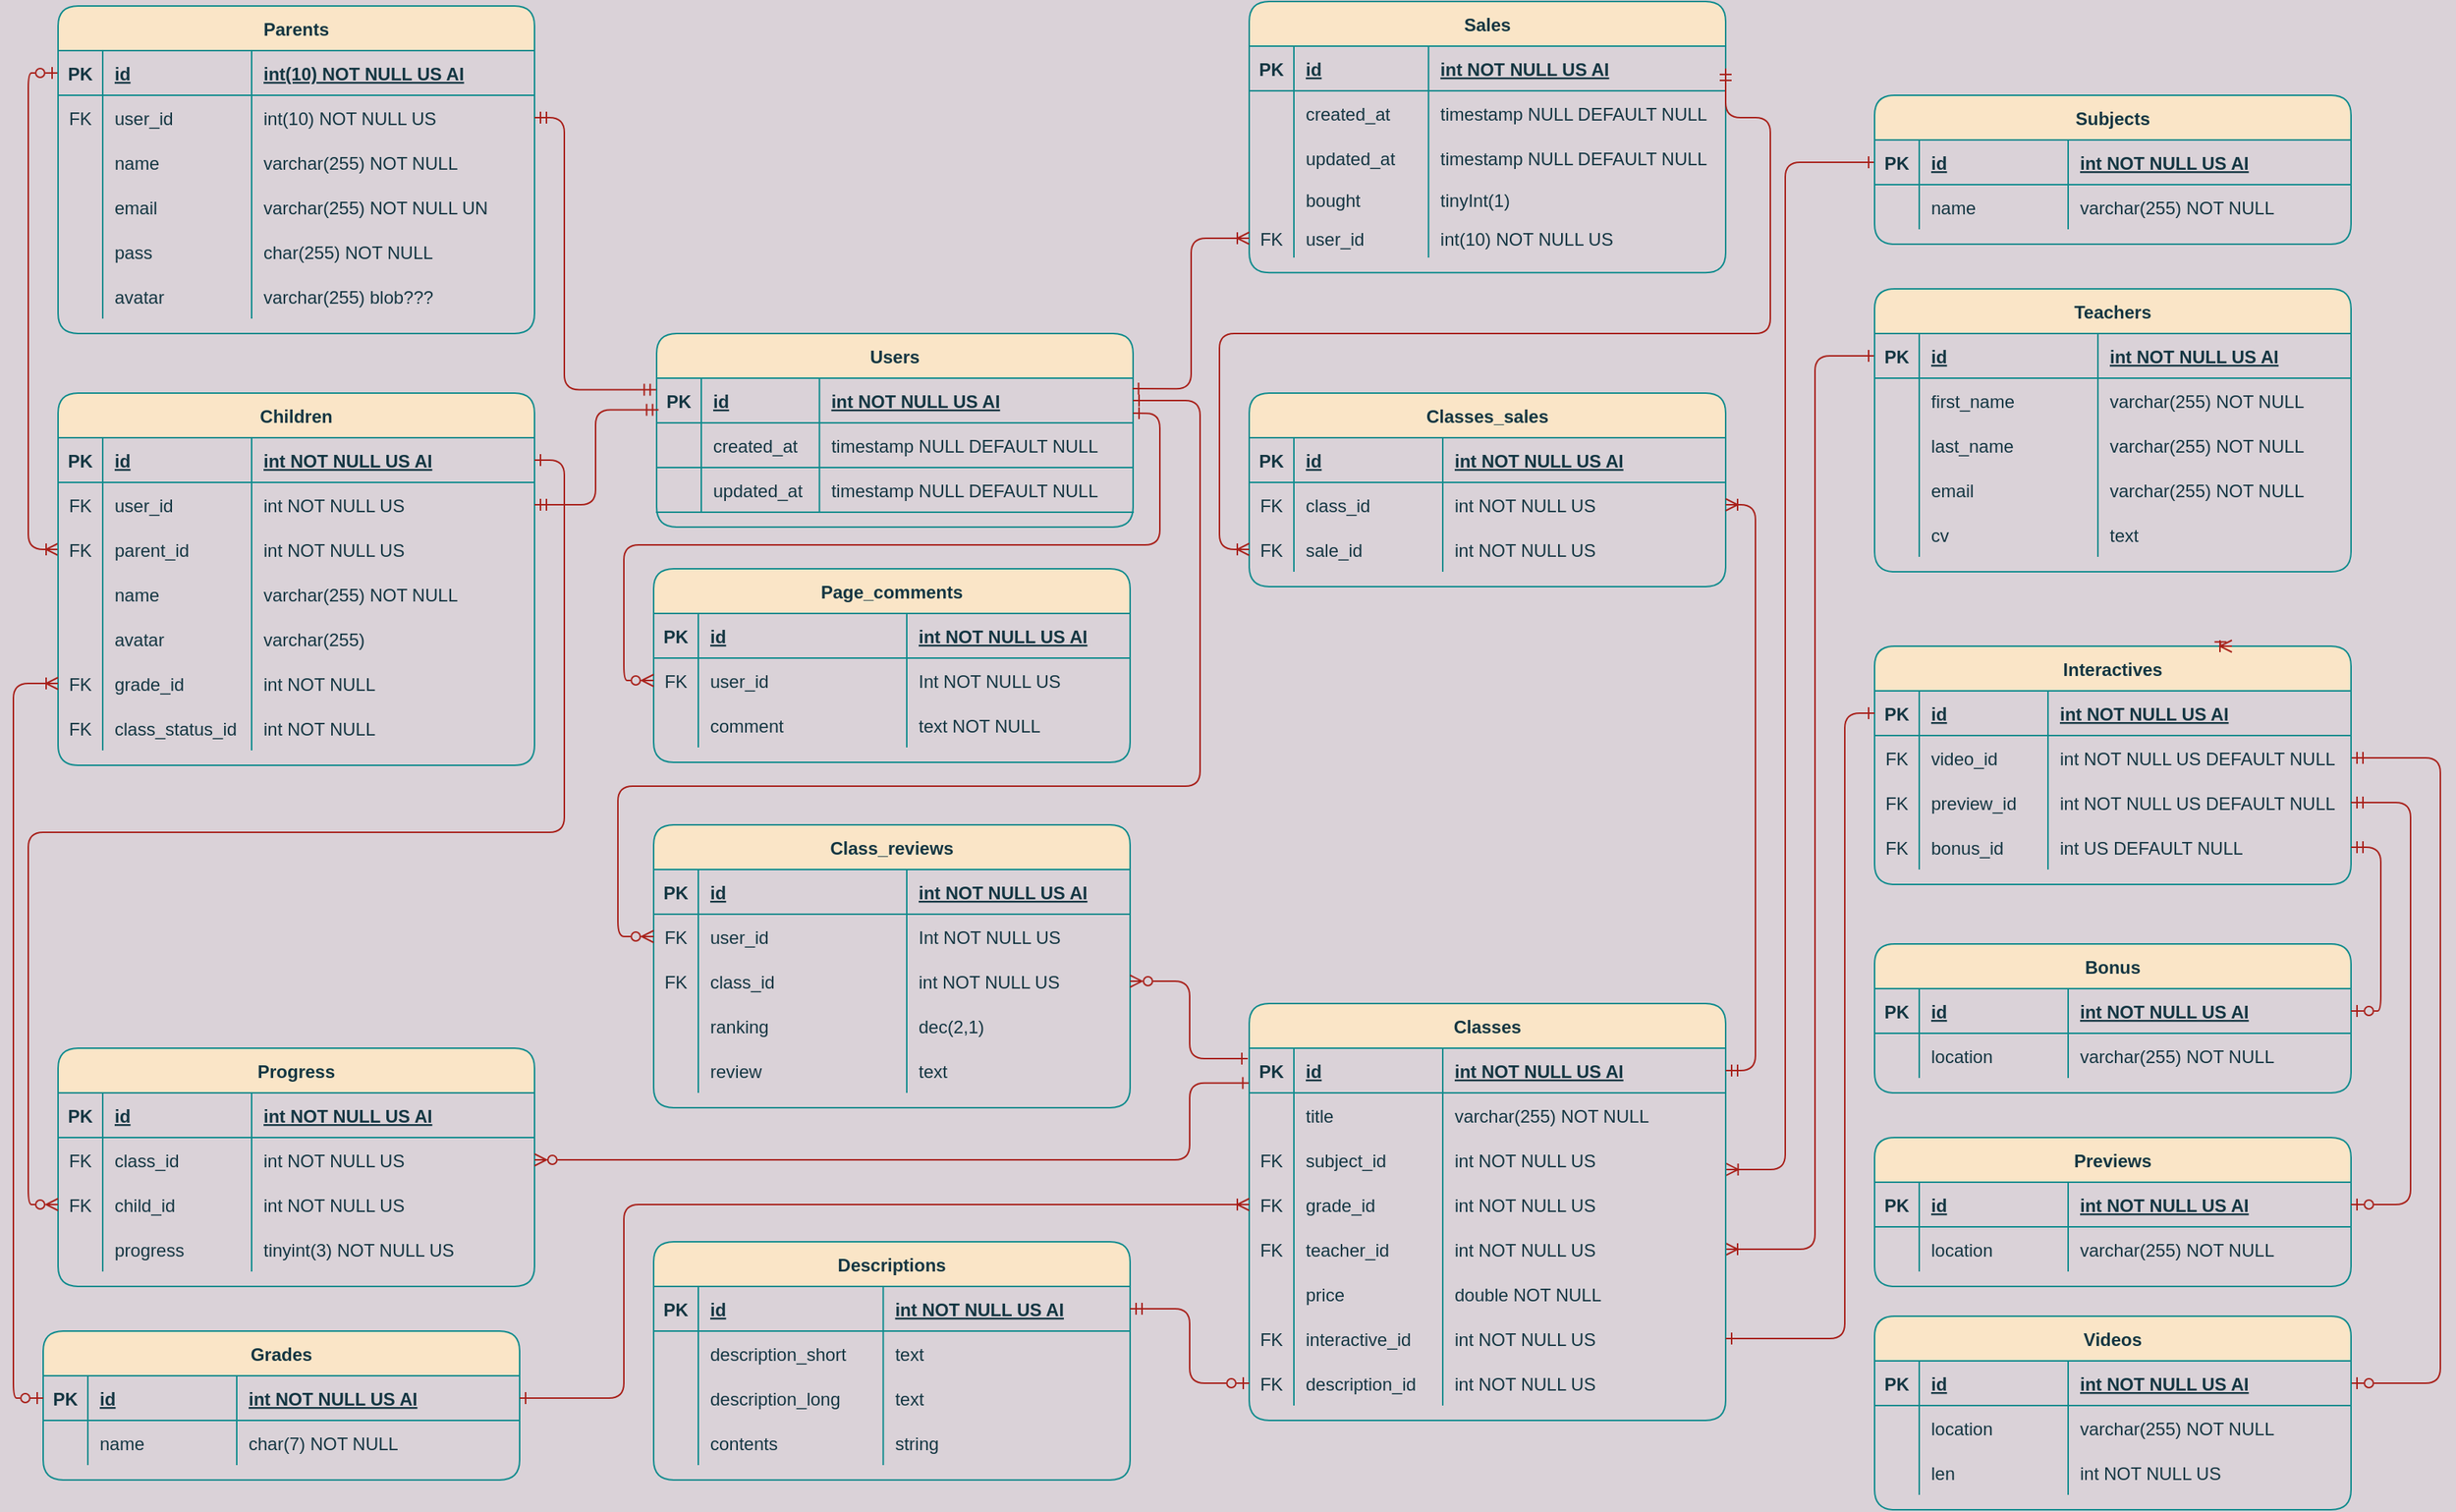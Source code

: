 <mxfile version="16.0.2" type="device"><diagram id="R2lEEEUBdFMjLlhIrx00" name="Page-1"><mxGraphModel dx="1278" dy="649" grid="0" gridSize="10" guides="1" tooltips="1" connect="1" arrows="1" fold="1" page="1" pageScale="1" pageWidth="1654" pageHeight="1169" background="#DAD2D8" math="0" shadow="0" extFonts="Permanent Marker^https://fonts.googleapis.com/css?family=Permanent+Marker"><root><mxCell id="0"/><mxCell id="1" parent="0"/><mxCell id="QKzESxxsy4N2ZB9vYA-6-57" value="" style="edgeStyle=orthogonalEdgeStyle;orthogonalLoop=1;jettySize=auto;html=1;startArrow=ERzeroToOne;startFill=0;endArrow=ERoneToMany;endFill=0;entryX=0;entryY=0.5;entryDx=0;entryDy=0;exitX=0;exitY=0.5;exitDx=0;exitDy=0;labelBackgroundColor=#DAD2D8;strokeColor=#A8201A;fontColor=#143642;" parent="1" source="C-vyLk0tnHw3VtMMgP7b-24" target="nKN02_uGoLEP4Oz1evfH-59" edge="1"><mxGeometry relative="1" as="geometry"/></mxCell><mxCell id="QKzESxxsy4N2ZB9vYA-6-126" value="" style="edgeStyle=orthogonalEdgeStyle;orthogonalLoop=1;jettySize=auto;html=1;startArrow=ERoneToMany;startFill=0;endArrow=ERone;endFill=0;exitX=1;exitY=0.5;exitDx=0;exitDy=0;entryX=0;entryY=0.5;entryDx=0;entryDy=0;labelBackgroundColor=#DAD2D8;strokeColor=#A8201A;fontColor=#143642;" parent="1" source="QKzESxxsy4N2ZB9vYA-6-79" target="QKzESxxsy4N2ZB9vYA-6-106" edge="1"><mxGeometry relative="1" as="geometry"><Array as="points"><mxPoint x="1220" y="885"/><mxPoint x="1220" y="285"/></Array></mxGeometry></mxCell><mxCell id="C-vyLk0tnHw3VtMMgP7b-23" value="Parents" style="shape=table;startSize=30;container=1;collapsible=1;childLayout=tableLayout;fixedRows=1;rowLines=0;fontStyle=1;align=center;resizeLast=1;rounded=1;fillColor=#FAE5C7;strokeColor=#0F8B8D;fontColor=#143642;" parent="1" vertex="1"><mxGeometry x="40" y="50" width="320" height="220" as="geometry"/></mxCell><mxCell id="C-vyLk0tnHw3VtMMgP7b-24" value="" style="shape=partialRectangle;collapsible=0;dropTarget=0;pointerEvents=0;fillColor=none;points=[[0,0.5],[1,0.5]];portConstraint=eastwest;top=0;left=0;right=0;bottom=1;rounded=1;strokeColor=#0F8B8D;fontColor=#143642;" parent="C-vyLk0tnHw3VtMMgP7b-23" vertex="1"><mxGeometry y="30" width="320" height="30" as="geometry"/></mxCell><mxCell id="C-vyLk0tnHw3VtMMgP7b-25" value="PK" style="shape=partialRectangle;overflow=hidden;connectable=0;fillColor=none;top=0;left=0;bottom=0;right=0;fontStyle=1;rounded=1;strokeColor=#0F8B8D;fontColor=#143642;" parent="C-vyLk0tnHw3VtMMgP7b-24" vertex="1"><mxGeometry width="30" height="30" as="geometry"><mxRectangle width="30" height="30" as="alternateBounds"/></mxGeometry></mxCell><mxCell id="C-vyLk0tnHw3VtMMgP7b-26" value="id" style="shape=partialRectangle;overflow=hidden;connectable=0;fillColor=none;top=0;left=0;bottom=0;right=0;align=left;spacingLeft=6;fontStyle=5;rounded=1;strokeColor=#0F8B8D;fontColor=#143642;" parent="C-vyLk0tnHw3VtMMgP7b-24" vertex="1"><mxGeometry x="30" width="100" height="30" as="geometry"><mxRectangle width="100" height="30" as="alternateBounds"/></mxGeometry></mxCell><mxCell id="QKzESxxsy4N2ZB9vYA-6-1" value="int(10) NOT NULL US AI" style="shape=partialRectangle;overflow=hidden;connectable=0;fillColor=none;top=0;left=0;bottom=0;right=0;align=left;spacingLeft=6;fontStyle=5;rounded=1;strokeColor=#0F8B8D;fontColor=#143642;" parent="C-vyLk0tnHw3VtMMgP7b-24" vertex="1"><mxGeometry x="130" width="190" height="30" as="geometry"><mxRectangle width="190" height="30" as="alternateBounds"/></mxGeometry></mxCell><mxCell id="C-vyLk0tnHw3VtMMgP7b-27" value="" style="shape=partialRectangle;collapsible=0;dropTarget=0;pointerEvents=0;fillColor=none;points=[[0,0.5],[1,0.5]];portConstraint=eastwest;top=0;left=0;right=0;bottom=0;rounded=1;strokeColor=#0F8B8D;fontColor=#143642;" parent="C-vyLk0tnHw3VtMMgP7b-23" vertex="1"><mxGeometry y="60" width="320" height="30" as="geometry"/></mxCell><mxCell id="C-vyLk0tnHw3VtMMgP7b-28" value="FK" style="shape=partialRectangle;overflow=hidden;connectable=0;fillColor=none;top=0;left=0;bottom=0;right=0;rounded=1;strokeColor=#0F8B8D;fontColor=#143642;" parent="C-vyLk0tnHw3VtMMgP7b-27" vertex="1"><mxGeometry width="30" height="30" as="geometry"><mxRectangle width="30" height="30" as="alternateBounds"/></mxGeometry></mxCell><mxCell id="C-vyLk0tnHw3VtMMgP7b-29" value="user_id" style="shape=partialRectangle;overflow=hidden;connectable=0;fillColor=none;top=0;left=0;bottom=0;right=0;align=left;spacingLeft=6;rounded=1;strokeColor=#0F8B8D;fontColor=#143642;" parent="C-vyLk0tnHw3VtMMgP7b-27" vertex="1"><mxGeometry x="30" width="100" height="30" as="geometry"><mxRectangle width="100" height="30" as="alternateBounds"/></mxGeometry></mxCell><mxCell id="QKzESxxsy4N2ZB9vYA-6-2" value="int(10) NOT NULL US" style="shape=partialRectangle;overflow=hidden;connectable=0;fillColor=none;top=0;left=0;bottom=0;right=0;align=left;spacingLeft=6;rounded=1;strokeColor=#0F8B8D;fontColor=#143642;" parent="C-vyLk0tnHw3VtMMgP7b-27" vertex="1"><mxGeometry x="130" width="190" height="30" as="geometry"><mxRectangle width="190" height="30" as="alternateBounds"/></mxGeometry></mxCell><mxCell id="nKN02_uGoLEP4Oz1evfH-53" value="" style="shape=partialRectangle;collapsible=0;dropTarget=0;pointerEvents=0;fillColor=none;points=[[0,0.5],[1,0.5]];portConstraint=eastwest;top=0;left=0;right=0;bottom=0;rounded=1;strokeColor=#0F8B8D;fontColor=#143642;" parent="C-vyLk0tnHw3VtMMgP7b-23" vertex="1"><mxGeometry y="90" width="320" height="30" as="geometry"/></mxCell><mxCell id="nKN02_uGoLEP4Oz1evfH-54" value="" style="shape=partialRectangle;overflow=hidden;connectable=0;fillColor=none;top=0;left=0;bottom=0;right=0;rounded=1;strokeColor=#0F8B8D;fontColor=#143642;" parent="nKN02_uGoLEP4Oz1evfH-53" vertex="1"><mxGeometry width="30" height="30" as="geometry"><mxRectangle width="30" height="30" as="alternateBounds"/></mxGeometry></mxCell><mxCell id="nKN02_uGoLEP4Oz1evfH-55" value="name" style="shape=partialRectangle;overflow=hidden;connectable=0;fillColor=none;top=0;left=0;bottom=0;right=0;align=left;spacingLeft=6;rounded=1;strokeColor=#0F8B8D;fontColor=#143642;" parent="nKN02_uGoLEP4Oz1evfH-53" vertex="1"><mxGeometry x="30" width="100" height="30" as="geometry"><mxRectangle width="100" height="30" as="alternateBounds"/></mxGeometry></mxCell><mxCell id="nKN02_uGoLEP4Oz1evfH-56" value="varchar(255) NOT NULL" style="shape=partialRectangle;overflow=hidden;connectable=0;fillColor=none;top=0;left=0;bottom=0;right=0;align=left;spacingLeft=6;rounded=1;strokeColor=#0F8B8D;fontColor=#143642;" parent="nKN02_uGoLEP4Oz1evfH-53" vertex="1"><mxGeometry x="130" width="190" height="30" as="geometry"><mxRectangle width="190" height="30" as="alternateBounds"/></mxGeometry></mxCell><mxCell id="QKzESxxsy4N2ZB9vYA-6-3" value="" style="shape=partialRectangle;collapsible=0;dropTarget=0;pointerEvents=0;fillColor=none;points=[[0,0.5],[1,0.5]];portConstraint=eastwest;top=0;left=0;right=0;bottom=0;rounded=1;strokeColor=#0F8B8D;fontColor=#143642;" parent="C-vyLk0tnHw3VtMMgP7b-23" vertex="1"><mxGeometry y="120" width="320" height="30" as="geometry"/></mxCell><mxCell id="QKzESxxsy4N2ZB9vYA-6-4" value="" style="shape=partialRectangle;overflow=hidden;connectable=0;fillColor=none;top=0;left=0;bottom=0;right=0;rounded=1;strokeColor=#0F8B8D;fontColor=#143642;" parent="QKzESxxsy4N2ZB9vYA-6-3" vertex="1"><mxGeometry width="30" height="30" as="geometry"><mxRectangle width="30" height="30" as="alternateBounds"/></mxGeometry></mxCell><mxCell id="QKzESxxsy4N2ZB9vYA-6-5" value="email" style="shape=partialRectangle;overflow=hidden;connectable=0;fillColor=none;top=0;left=0;bottom=0;right=0;align=left;spacingLeft=6;rounded=1;strokeColor=#0F8B8D;fontColor=#143642;" parent="QKzESxxsy4N2ZB9vYA-6-3" vertex="1"><mxGeometry x="30" width="100" height="30" as="geometry"><mxRectangle width="100" height="30" as="alternateBounds"/></mxGeometry></mxCell><mxCell id="QKzESxxsy4N2ZB9vYA-6-6" value="varchar(255) NOT NULL UN" style="shape=partialRectangle;overflow=hidden;connectable=0;fillColor=none;top=0;left=0;bottom=0;right=0;align=left;spacingLeft=6;rounded=1;strokeColor=#0F8B8D;fontColor=#143642;" parent="QKzESxxsy4N2ZB9vYA-6-3" vertex="1"><mxGeometry x="130" width="190" height="30" as="geometry"><mxRectangle width="190" height="30" as="alternateBounds"/></mxGeometry></mxCell><mxCell id="QKzESxxsy4N2ZB9vYA-6-7" value="" style="shape=partialRectangle;collapsible=0;dropTarget=0;pointerEvents=0;fillColor=none;points=[[0,0.5],[1,0.5]];portConstraint=eastwest;top=0;left=0;right=0;bottom=0;rounded=1;strokeColor=#0F8B8D;fontColor=#143642;" parent="C-vyLk0tnHw3VtMMgP7b-23" vertex="1"><mxGeometry y="150" width="320" height="30" as="geometry"/></mxCell><mxCell id="QKzESxxsy4N2ZB9vYA-6-8" value="" style="shape=partialRectangle;overflow=hidden;connectable=0;fillColor=none;top=0;left=0;bottom=0;right=0;rounded=1;strokeColor=#0F8B8D;fontColor=#143642;" parent="QKzESxxsy4N2ZB9vYA-6-7" vertex="1"><mxGeometry width="30" height="30" as="geometry"><mxRectangle width="30" height="30" as="alternateBounds"/></mxGeometry></mxCell><mxCell id="QKzESxxsy4N2ZB9vYA-6-9" value="pass" style="shape=partialRectangle;overflow=hidden;connectable=0;fillColor=none;top=0;left=0;bottom=0;right=0;align=left;spacingLeft=6;rounded=1;strokeColor=#0F8B8D;fontColor=#143642;" parent="QKzESxxsy4N2ZB9vYA-6-7" vertex="1"><mxGeometry x="30" width="100" height="30" as="geometry"><mxRectangle width="100" height="30" as="alternateBounds"/></mxGeometry></mxCell><mxCell id="QKzESxxsy4N2ZB9vYA-6-10" value="char(255) NOT NULL" style="shape=partialRectangle;overflow=hidden;connectable=0;fillColor=none;top=0;left=0;bottom=0;right=0;align=left;spacingLeft=6;rounded=1;strokeColor=#0F8B8D;fontColor=#143642;" parent="QKzESxxsy4N2ZB9vYA-6-7" vertex="1"><mxGeometry x="130" width="190" height="30" as="geometry"><mxRectangle width="190" height="30" as="alternateBounds"/></mxGeometry></mxCell><mxCell id="QKzESxxsy4N2ZB9vYA-6-11" value="" style="shape=partialRectangle;collapsible=0;dropTarget=0;pointerEvents=0;fillColor=none;points=[[0,0.5],[1,0.5]];portConstraint=eastwest;top=0;left=0;right=0;bottom=0;rounded=1;strokeColor=#0F8B8D;fontColor=#143642;" parent="C-vyLk0tnHw3VtMMgP7b-23" vertex="1"><mxGeometry y="180" width="320" height="30" as="geometry"/></mxCell><mxCell id="QKzESxxsy4N2ZB9vYA-6-12" value="" style="shape=partialRectangle;overflow=hidden;connectable=0;fillColor=none;top=0;left=0;bottom=0;right=0;rounded=1;strokeColor=#0F8B8D;fontColor=#143642;" parent="QKzESxxsy4N2ZB9vYA-6-11" vertex="1"><mxGeometry width="30" height="30" as="geometry"><mxRectangle width="30" height="30" as="alternateBounds"/></mxGeometry></mxCell><mxCell id="QKzESxxsy4N2ZB9vYA-6-13" value="avatar" style="shape=partialRectangle;overflow=hidden;connectable=0;fillColor=none;top=0;left=0;bottom=0;right=0;align=left;spacingLeft=6;rounded=1;strokeColor=#0F8B8D;fontColor=#143642;" parent="QKzESxxsy4N2ZB9vYA-6-11" vertex="1"><mxGeometry x="30" width="100" height="30" as="geometry"><mxRectangle width="100" height="30" as="alternateBounds"/></mxGeometry></mxCell><mxCell id="QKzESxxsy4N2ZB9vYA-6-14" value="varchar(255) blob???" style="shape=partialRectangle;overflow=hidden;connectable=0;fillColor=none;top=0;left=0;bottom=0;right=0;align=left;spacingLeft=6;rounded=1;strokeColor=#0F8B8D;fontColor=#143642;" parent="QKzESxxsy4N2ZB9vYA-6-11" vertex="1"><mxGeometry x="130" width="190" height="30" as="geometry"><mxRectangle width="190" height="30" as="alternateBounds"/></mxGeometry></mxCell><mxCell id="QKzESxxsy4N2ZB9vYA-6-36" value="Children" style="shape=table;startSize=30;container=1;collapsible=1;childLayout=tableLayout;fixedRows=1;rowLines=0;fontStyle=1;align=center;resizeLast=1;rounded=1;fillColor=#FAE5C7;strokeColor=#0F8B8D;fontColor=#143642;" parent="1" vertex="1"><mxGeometry x="40" y="310" width="320" height="250" as="geometry"/></mxCell><mxCell id="QKzESxxsy4N2ZB9vYA-6-37" value="" style="shape=partialRectangle;collapsible=0;dropTarget=0;pointerEvents=0;fillColor=none;points=[[0,0.5],[1,0.5]];portConstraint=eastwest;top=0;left=0;right=0;bottom=1;rounded=1;strokeColor=#0F8B8D;fontColor=#143642;" parent="QKzESxxsy4N2ZB9vYA-6-36" vertex="1"><mxGeometry y="30" width="320" height="30" as="geometry"/></mxCell><mxCell id="QKzESxxsy4N2ZB9vYA-6-38" value="PK" style="shape=partialRectangle;overflow=hidden;connectable=0;fillColor=none;top=0;left=0;bottom=0;right=0;fontStyle=1;rounded=1;strokeColor=#0F8B8D;fontColor=#143642;" parent="QKzESxxsy4N2ZB9vYA-6-37" vertex="1"><mxGeometry width="30" height="30" as="geometry"><mxRectangle width="30" height="30" as="alternateBounds"/></mxGeometry></mxCell><mxCell id="QKzESxxsy4N2ZB9vYA-6-39" value="id" style="shape=partialRectangle;overflow=hidden;connectable=0;fillColor=none;top=0;left=0;bottom=0;right=0;align=left;spacingLeft=6;fontStyle=5;rounded=1;strokeColor=#0F8B8D;fontColor=#143642;" parent="QKzESxxsy4N2ZB9vYA-6-37" vertex="1"><mxGeometry x="30" width="100" height="30" as="geometry"><mxRectangle width="100" height="30" as="alternateBounds"/></mxGeometry></mxCell><mxCell id="QKzESxxsy4N2ZB9vYA-6-40" value="int NOT NULL US AI" style="shape=partialRectangle;overflow=hidden;connectable=0;fillColor=none;top=0;left=0;bottom=0;right=0;align=left;spacingLeft=6;fontStyle=5;rounded=1;strokeColor=#0F8B8D;fontColor=#143642;" parent="QKzESxxsy4N2ZB9vYA-6-37" vertex="1"><mxGeometry x="130" width="190" height="30" as="geometry"><mxRectangle width="190" height="30" as="alternateBounds"/></mxGeometry></mxCell><mxCell id="nKN02_uGoLEP4Oz1evfH-34" value="" style="shape=partialRectangle;collapsible=0;dropTarget=0;pointerEvents=0;fillColor=none;points=[[0,0.5],[1,0.5]];portConstraint=eastwest;top=0;left=0;right=0;bottom=0;rounded=1;strokeColor=#0F8B8D;fontColor=#143642;" parent="QKzESxxsy4N2ZB9vYA-6-36" vertex="1"><mxGeometry y="60" width="320" height="30" as="geometry"/></mxCell><mxCell id="nKN02_uGoLEP4Oz1evfH-35" value="FK" style="shape=partialRectangle;overflow=hidden;connectable=0;fillColor=none;top=0;left=0;bottom=0;right=0;rounded=1;strokeColor=#0F8B8D;fontColor=#143642;" parent="nKN02_uGoLEP4Oz1evfH-34" vertex="1"><mxGeometry width="30" height="30" as="geometry"><mxRectangle width="30" height="30" as="alternateBounds"/></mxGeometry></mxCell><mxCell id="nKN02_uGoLEP4Oz1evfH-36" value="user_id" style="shape=partialRectangle;overflow=hidden;connectable=0;fillColor=none;top=0;left=0;bottom=0;right=0;align=left;spacingLeft=6;rounded=1;strokeColor=#0F8B8D;fontColor=#143642;" parent="nKN02_uGoLEP4Oz1evfH-34" vertex="1"><mxGeometry x="30" width="100" height="30" as="geometry"><mxRectangle width="100" height="30" as="alternateBounds"/></mxGeometry></mxCell><mxCell id="nKN02_uGoLEP4Oz1evfH-37" value="int NOT NULL US" style="shape=partialRectangle;overflow=hidden;connectable=0;fillColor=none;top=0;left=0;bottom=0;right=0;align=left;spacingLeft=6;rounded=1;strokeColor=#0F8B8D;fontColor=#143642;" parent="nKN02_uGoLEP4Oz1evfH-34" vertex="1"><mxGeometry x="130" width="190" height="30" as="geometry"><mxRectangle width="190" height="30" as="alternateBounds"/></mxGeometry></mxCell><mxCell id="nKN02_uGoLEP4Oz1evfH-59" value="" style="shape=partialRectangle;collapsible=0;dropTarget=0;pointerEvents=0;fillColor=none;points=[[0,0.5],[1,0.5]];portConstraint=eastwest;top=0;left=0;right=0;bottom=0;rounded=1;strokeColor=#0F8B8D;fontColor=#143642;" parent="QKzESxxsy4N2ZB9vYA-6-36" vertex="1"><mxGeometry y="90" width="320" height="30" as="geometry"/></mxCell><mxCell id="nKN02_uGoLEP4Oz1evfH-60" value="FK" style="shape=partialRectangle;overflow=hidden;connectable=0;fillColor=none;top=0;left=0;bottom=0;right=0;rounded=1;strokeColor=#0F8B8D;fontColor=#143642;" parent="nKN02_uGoLEP4Oz1evfH-59" vertex="1"><mxGeometry width="30" height="30" as="geometry"><mxRectangle width="30" height="30" as="alternateBounds"/></mxGeometry></mxCell><mxCell id="nKN02_uGoLEP4Oz1evfH-61" value="parent_id" style="shape=partialRectangle;overflow=hidden;connectable=0;fillColor=none;top=0;left=0;bottom=0;right=0;align=left;spacingLeft=6;rounded=1;strokeColor=#0F8B8D;fontColor=#143642;" parent="nKN02_uGoLEP4Oz1evfH-59" vertex="1"><mxGeometry x="30" width="100" height="30" as="geometry"><mxRectangle width="100" height="30" as="alternateBounds"/></mxGeometry></mxCell><mxCell id="nKN02_uGoLEP4Oz1evfH-62" value="int NOT NULL US" style="shape=partialRectangle;overflow=hidden;connectable=0;fillColor=none;top=0;left=0;bottom=0;right=0;align=left;spacingLeft=6;rounded=1;strokeColor=#0F8B8D;fontColor=#143642;" parent="nKN02_uGoLEP4Oz1evfH-59" vertex="1"><mxGeometry x="130" width="190" height="30" as="geometry"><mxRectangle width="190" height="30" as="alternateBounds"/></mxGeometry></mxCell><mxCell id="QKzESxxsy4N2ZB9vYA-6-41" value="" style="shape=partialRectangle;collapsible=0;dropTarget=0;pointerEvents=0;fillColor=none;points=[[0,0.5],[1,0.5]];portConstraint=eastwest;top=0;left=0;right=0;bottom=0;rounded=1;strokeColor=#0F8B8D;fontColor=#143642;" parent="QKzESxxsy4N2ZB9vYA-6-36" vertex="1"><mxGeometry y="120" width="320" height="30" as="geometry"/></mxCell><mxCell id="QKzESxxsy4N2ZB9vYA-6-42" value="" style="shape=partialRectangle;overflow=hidden;connectable=0;fillColor=none;top=0;left=0;bottom=0;right=0;rounded=1;strokeColor=#0F8B8D;fontColor=#143642;" parent="QKzESxxsy4N2ZB9vYA-6-41" vertex="1"><mxGeometry width="30" height="30" as="geometry"><mxRectangle width="30" height="30" as="alternateBounds"/></mxGeometry></mxCell><mxCell id="QKzESxxsy4N2ZB9vYA-6-43" value="name" style="shape=partialRectangle;overflow=hidden;connectable=0;fillColor=none;top=0;left=0;bottom=0;right=0;align=left;spacingLeft=6;rounded=1;strokeColor=#0F8B8D;fontColor=#143642;" parent="QKzESxxsy4N2ZB9vYA-6-41" vertex="1"><mxGeometry x="30" width="100" height="30" as="geometry"><mxRectangle width="100" height="30" as="alternateBounds"/></mxGeometry></mxCell><mxCell id="QKzESxxsy4N2ZB9vYA-6-44" value="varchar(255) NOT NULL" style="shape=partialRectangle;overflow=hidden;connectable=0;fillColor=none;top=0;left=0;bottom=0;right=0;align=left;spacingLeft=6;rounded=1;strokeColor=#0F8B8D;fontColor=#143642;" parent="QKzESxxsy4N2ZB9vYA-6-41" vertex="1"><mxGeometry x="130" width="190" height="30" as="geometry"><mxRectangle width="190" height="30" as="alternateBounds"/></mxGeometry></mxCell><mxCell id="QKzESxxsy4N2ZB9vYA-6-53" value="" style="shape=partialRectangle;collapsible=0;dropTarget=0;pointerEvents=0;fillColor=none;points=[[0,0.5],[1,0.5]];portConstraint=eastwest;top=0;left=0;right=0;bottom=0;rounded=1;strokeColor=#0F8B8D;fontColor=#143642;" parent="QKzESxxsy4N2ZB9vYA-6-36" vertex="1"><mxGeometry y="150" width="320" height="30" as="geometry"/></mxCell><mxCell id="QKzESxxsy4N2ZB9vYA-6-54" value="" style="shape=partialRectangle;overflow=hidden;connectable=0;fillColor=none;top=0;left=0;bottom=0;right=0;rounded=1;strokeColor=#0F8B8D;fontColor=#143642;" parent="QKzESxxsy4N2ZB9vYA-6-53" vertex="1"><mxGeometry width="30" height="30" as="geometry"><mxRectangle width="30" height="30" as="alternateBounds"/></mxGeometry></mxCell><mxCell id="QKzESxxsy4N2ZB9vYA-6-55" value="avatar" style="shape=partialRectangle;overflow=hidden;connectable=0;fillColor=none;top=0;left=0;bottom=0;right=0;align=left;spacingLeft=6;rounded=1;strokeColor=#0F8B8D;fontColor=#143642;" parent="QKzESxxsy4N2ZB9vYA-6-53" vertex="1"><mxGeometry x="30" width="100" height="30" as="geometry"><mxRectangle width="100" height="30" as="alternateBounds"/></mxGeometry></mxCell><mxCell id="QKzESxxsy4N2ZB9vYA-6-56" value="varchar(255)" style="shape=partialRectangle;overflow=hidden;connectable=0;fillColor=none;top=0;left=0;bottom=0;right=0;align=left;spacingLeft=6;rounded=1;strokeColor=#0F8B8D;fontColor=#143642;" parent="QKzESxxsy4N2ZB9vYA-6-53" vertex="1"><mxGeometry x="130" width="190" height="30" as="geometry"><mxRectangle width="190" height="30" as="alternateBounds"/></mxGeometry></mxCell><mxCell id="QKzESxxsy4N2ZB9vYA-6-84" value="" style="shape=partialRectangle;collapsible=0;dropTarget=0;pointerEvents=0;fillColor=none;points=[[0,0.5],[1,0.5]];portConstraint=eastwest;top=0;left=0;right=0;bottom=0;rounded=1;strokeColor=#0F8B8D;fontColor=#143642;" parent="QKzESxxsy4N2ZB9vYA-6-36" vertex="1"><mxGeometry y="180" width="320" height="30" as="geometry"/></mxCell><mxCell id="QKzESxxsy4N2ZB9vYA-6-85" value="FK" style="shape=partialRectangle;overflow=hidden;connectable=0;fillColor=none;top=0;left=0;bottom=0;right=0;rounded=1;strokeColor=#0F8B8D;fontColor=#143642;" parent="QKzESxxsy4N2ZB9vYA-6-84" vertex="1"><mxGeometry width="30" height="30" as="geometry"><mxRectangle width="30" height="30" as="alternateBounds"/></mxGeometry></mxCell><mxCell id="QKzESxxsy4N2ZB9vYA-6-86" value="grade_id" style="shape=partialRectangle;overflow=hidden;connectable=0;fillColor=none;top=0;left=0;bottom=0;right=0;align=left;spacingLeft=6;rounded=1;strokeColor=#0F8B8D;fontColor=#143642;" parent="QKzESxxsy4N2ZB9vYA-6-84" vertex="1"><mxGeometry x="30" width="100" height="30" as="geometry"><mxRectangle width="100" height="30" as="alternateBounds"/></mxGeometry></mxCell><mxCell id="QKzESxxsy4N2ZB9vYA-6-87" value="int NOT NULL" style="shape=partialRectangle;overflow=hidden;connectable=0;fillColor=none;top=0;left=0;bottom=0;right=0;align=left;spacingLeft=6;rounded=1;strokeColor=#0F8B8D;fontColor=#143642;" parent="QKzESxxsy4N2ZB9vYA-6-84" vertex="1"><mxGeometry x="130" width="190" height="30" as="geometry"><mxRectangle width="190" height="30" as="alternateBounds"/></mxGeometry></mxCell><mxCell id="CgUynwN1aC0lqR8JETx2-3" value="" style="shape=partialRectangle;collapsible=0;dropTarget=0;pointerEvents=0;fillColor=none;points=[[0,0.5],[1,0.5]];portConstraint=eastwest;top=0;left=0;right=0;bottom=0;rounded=1;strokeColor=#0F8B8D;fontColor=#143642;" parent="QKzESxxsy4N2ZB9vYA-6-36" vertex="1"><mxGeometry y="210" width="320" height="30" as="geometry"/></mxCell><mxCell id="CgUynwN1aC0lqR8JETx2-4" value="FK" style="shape=partialRectangle;overflow=hidden;connectable=0;fillColor=none;top=0;left=0;bottom=0;right=0;rounded=1;strokeColor=#0F8B8D;fontColor=#143642;" parent="CgUynwN1aC0lqR8JETx2-3" vertex="1"><mxGeometry width="30" height="30" as="geometry"><mxRectangle width="30" height="30" as="alternateBounds"/></mxGeometry></mxCell><mxCell id="CgUynwN1aC0lqR8JETx2-5" value="class_status_id" style="shape=partialRectangle;overflow=hidden;connectable=0;fillColor=none;top=0;left=0;bottom=0;right=0;align=left;spacingLeft=6;rounded=1;strokeColor=#0F8B8D;fontColor=#143642;" parent="CgUynwN1aC0lqR8JETx2-3" vertex="1"><mxGeometry x="30" width="100" height="30" as="geometry"><mxRectangle width="100" height="30" as="alternateBounds"/></mxGeometry></mxCell><mxCell id="CgUynwN1aC0lqR8JETx2-6" value="int NOT NULL" style="shape=partialRectangle;overflow=hidden;connectable=0;fillColor=none;top=0;left=0;bottom=0;right=0;align=left;spacingLeft=6;rounded=1;strokeColor=#0F8B8D;fontColor=#143642;" parent="CgUynwN1aC0lqR8JETx2-3" vertex="1"><mxGeometry x="130" width="190" height="30" as="geometry"><mxRectangle width="190" height="30" as="alternateBounds"/></mxGeometry></mxCell><mxCell id="QKzESxxsy4N2ZB9vYA-6-166" value="" style="edgeStyle=orthogonalEdgeStyle;orthogonalLoop=1;jettySize=auto;html=1;startArrow=ERoneToMany;startFill=0;endArrow=ERone;endFill=0;exitX=1.001;exitY=0.715;exitDx=0;exitDy=0;entryX=0;entryY=0.5;entryDx=0;entryDy=0;exitPerimeter=0;labelBackgroundColor=#DAD2D8;strokeColor=#A8201A;fontColor=#143642;" parent="1" source="QKzESxxsy4N2ZB9vYA-6-71" target="QKzESxxsy4N2ZB9vYA-6-130" edge="1"><mxGeometry relative="1" as="geometry"><Array as="points"><mxPoint x="1200" y="832"/><mxPoint x="1200" y="155"/></Array></mxGeometry></mxCell><mxCell id="QKzESxxsy4N2ZB9vYA-6-62" value="Classes" style="shape=table;startSize=30;container=1;collapsible=1;childLayout=tableLayout;fixedRows=1;rowLines=0;fontStyle=1;align=center;resizeLast=1;rounded=1;fillColor=#FAE5C7;strokeColor=#0F8B8D;fontColor=#143642;" parent="1" vertex="1"><mxGeometry x="840" y="720" width="320" height="280" as="geometry"/></mxCell><mxCell id="QKzESxxsy4N2ZB9vYA-6-63" value="" style="shape=partialRectangle;collapsible=0;dropTarget=0;pointerEvents=0;fillColor=none;points=[[0,0.5],[1,0.5]];portConstraint=eastwest;top=0;left=0;right=0;bottom=1;rounded=1;strokeColor=#0F8B8D;fontColor=#143642;" parent="QKzESxxsy4N2ZB9vYA-6-62" vertex="1"><mxGeometry y="30" width="320" height="30" as="geometry"/></mxCell><mxCell id="QKzESxxsy4N2ZB9vYA-6-64" value="PK" style="shape=partialRectangle;overflow=hidden;connectable=0;fillColor=none;top=0;left=0;bottom=0;right=0;fontStyle=1;rounded=1;strokeColor=#0F8B8D;fontColor=#143642;" parent="QKzESxxsy4N2ZB9vYA-6-63" vertex="1"><mxGeometry width="30" height="30" as="geometry"><mxRectangle width="30" height="30" as="alternateBounds"/></mxGeometry></mxCell><mxCell id="QKzESxxsy4N2ZB9vYA-6-65" value="id" style="shape=partialRectangle;overflow=hidden;connectable=0;fillColor=none;top=0;left=0;bottom=0;right=0;align=left;spacingLeft=6;fontStyle=5;rounded=1;strokeColor=#0F8B8D;fontColor=#143642;" parent="QKzESxxsy4N2ZB9vYA-6-63" vertex="1"><mxGeometry x="30" width="100" height="30" as="geometry"><mxRectangle width="100" height="30" as="alternateBounds"/></mxGeometry></mxCell><mxCell id="QKzESxxsy4N2ZB9vYA-6-66" value="int NOT NULL US AI" style="shape=partialRectangle;overflow=hidden;connectable=0;fillColor=none;top=0;left=0;bottom=0;right=0;align=left;spacingLeft=6;fontStyle=5;rounded=1;strokeColor=#0F8B8D;fontColor=#143642;" parent="QKzESxxsy4N2ZB9vYA-6-63" vertex="1"><mxGeometry x="130" width="190" height="30" as="geometry"><mxRectangle width="190" height="30" as="alternateBounds"/></mxGeometry></mxCell><mxCell id="QKzESxxsy4N2ZB9vYA-6-67" value="" style="shape=partialRectangle;collapsible=0;dropTarget=0;pointerEvents=0;fillColor=none;points=[[0,0.5],[1,0.5]];portConstraint=eastwest;top=0;left=0;right=0;bottom=0;rounded=1;strokeColor=#0F8B8D;fontColor=#143642;" parent="QKzESxxsy4N2ZB9vYA-6-62" vertex="1"><mxGeometry y="60" width="320" height="30" as="geometry"/></mxCell><mxCell id="QKzESxxsy4N2ZB9vYA-6-68" value="" style="shape=partialRectangle;overflow=hidden;connectable=0;fillColor=none;top=0;left=0;bottom=0;right=0;rounded=1;strokeColor=#0F8B8D;fontColor=#143642;" parent="QKzESxxsy4N2ZB9vYA-6-67" vertex="1"><mxGeometry width="30" height="30" as="geometry"><mxRectangle width="30" height="30" as="alternateBounds"/></mxGeometry></mxCell><mxCell id="QKzESxxsy4N2ZB9vYA-6-69" value="title" style="shape=partialRectangle;overflow=hidden;connectable=0;fillColor=none;top=0;left=0;bottom=0;right=0;align=left;spacingLeft=6;rounded=1;strokeColor=#0F8B8D;fontColor=#143642;" parent="QKzESxxsy4N2ZB9vYA-6-67" vertex="1"><mxGeometry x="30" width="100" height="30" as="geometry"><mxRectangle width="100" height="30" as="alternateBounds"/></mxGeometry></mxCell><mxCell id="QKzESxxsy4N2ZB9vYA-6-70" value="varchar(255) NOT NULL" style="shape=partialRectangle;overflow=hidden;connectable=0;fillColor=none;top=0;left=0;bottom=0;right=0;align=left;spacingLeft=6;rounded=1;strokeColor=#0F8B8D;fontColor=#143642;" parent="QKzESxxsy4N2ZB9vYA-6-67" vertex="1"><mxGeometry x="130" width="190" height="30" as="geometry"><mxRectangle width="190" height="30" as="alternateBounds"/></mxGeometry></mxCell><mxCell id="QKzESxxsy4N2ZB9vYA-6-71" value="" style="shape=partialRectangle;collapsible=0;dropTarget=0;pointerEvents=0;fillColor=none;points=[[0,0.5],[1,0.5]];portConstraint=eastwest;top=0;left=0;right=0;bottom=0;rounded=1;strokeColor=#0F8B8D;fontColor=#143642;" parent="QKzESxxsy4N2ZB9vYA-6-62" vertex="1"><mxGeometry y="90" width="320" height="30" as="geometry"/></mxCell><mxCell id="QKzESxxsy4N2ZB9vYA-6-72" value="FK" style="shape=partialRectangle;overflow=hidden;connectable=0;fillColor=none;top=0;left=0;bottom=0;right=0;rounded=1;strokeColor=#0F8B8D;fontColor=#143642;" parent="QKzESxxsy4N2ZB9vYA-6-71" vertex="1"><mxGeometry width="30" height="30" as="geometry"><mxRectangle width="30" height="30" as="alternateBounds"/></mxGeometry></mxCell><mxCell id="QKzESxxsy4N2ZB9vYA-6-73" value="subject_id" style="shape=partialRectangle;overflow=hidden;connectable=0;fillColor=none;top=0;left=0;bottom=0;right=0;align=left;spacingLeft=6;rounded=1;strokeColor=#0F8B8D;fontColor=#143642;" parent="QKzESxxsy4N2ZB9vYA-6-71" vertex="1"><mxGeometry x="30" width="100" height="30" as="geometry"><mxRectangle width="100" height="30" as="alternateBounds"/></mxGeometry></mxCell><mxCell id="QKzESxxsy4N2ZB9vYA-6-74" value="int NOT NULL US" style="shape=partialRectangle;overflow=hidden;connectable=0;fillColor=none;top=0;left=0;bottom=0;right=0;align=left;spacingLeft=6;rounded=1;strokeColor=#0F8B8D;fontColor=#143642;" parent="QKzESxxsy4N2ZB9vYA-6-71" vertex="1"><mxGeometry x="130" width="190" height="30" as="geometry"><mxRectangle width="190" height="30" as="alternateBounds"/></mxGeometry></mxCell><mxCell id="QKzESxxsy4N2ZB9vYA-6-75" value="" style="shape=partialRectangle;collapsible=0;dropTarget=0;pointerEvents=0;fillColor=none;points=[[0,0.5],[1,0.5]];portConstraint=eastwest;top=0;left=0;right=0;bottom=0;rounded=1;strokeColor=#0F8B8D;fontColor=#143642;" parent="QKzESxxsy4N2ZB9vYA-6-62" vertex="1"><mxGeometry y="120" width="320" height="30" as="geometry"/></mxCell><mxCell id="QKzESxxsy4N2ZB9vYA-6-76" value="FK" style="shape=partialRectangle;overflow=hidden;connectable=0;fillColor=none;top=0;left=0;bottom=0;right=0;rounded=1;strokeColor=#0F8B8D;fontColor=#143642;" parent="QKzESxxsy4N2ZB9vYA-6-75" vertex="1"><mxGeometry width="30" height="30" as="geometry"><mxRectangle width="30" height="30" as="alternateBounds"/></mxGeometry></mxCell><mxCell id="QKzESxxsy4N2ZB9vYA-6-77" value="grade_id" style="shape=partialRectangle;overflow=hidden;connectable=0;fillColor=none;top=0;left=0;bottom=0;right=0;align=left;spacingLeft=6;rounded=1;strokeColor=#0F8B8D;fontColor=#143642;" parent="QKzESxxsy4N2ZB9vYA-6-75" vertex="1"><mxGeometry x="30" width="100" height="30" as="geometry"><mxRectangle width="100" height="30" as="alternateBounds"/></mxGeometry></mxCell><mxCell id="QKzESxxsy4N2ZB9vYA-6-78" value="int NOT NULL US" style="shape=partialRectangle;overflow=hidden;connectable=0;fillColor=none;top=0;left=0;bottom=0;right=0;align=left;spacingLeft=6;rounded=1;strokeColor=#0F8B8D;fontColor=#143642;" parent="QKzESxxsy4N2ZB9vYA-6-75" vertex="1"><mxGeometry x="130" width="190" height="30" as="geometry"><mxRectangle width="190" height="30" as="alternateBounds"/></mxGeometry></mxCell><mxCell id="QKzESxxsy4N2ZB9vYA-6-79" value="" style="shape=partialRectangle;collapsible=0;dropTarget=0;pointerEvents=0;fillColor=none;points=[[0,0.5],[1,0.5]];portConstraint=eastwest;top=0;left=0;right=0;bottom=0;rounded=1;strokeColor=#0F8B8D;fontColor=#143642;" parent="QKzESxxsy4N2ZB9vYA-6-62" vertex="1"><mxGeometry y="150" width="320" height="30" as="geometry"/></mxCell><mxCell id="QKzESxxsy4N2ZB9vYA-6-80" value="FK" style="shape=partialRectangle;overflow=hidden;connectable=0;fillColor=none;top=0;left=0;bottom=0;right=0;rounded=1;strokeColor=#0F8B8D;fontColor=#143642;" parent="QKzESxxsy4N2ZB9vYA-6-79" vertex="1"><mxGeometry width="30" height="30" as="geometry"><mxRectangle width="30" height="30" as="alternateBounds"/></mxGeometry></mxCell><mxCell id="QKzESxxsy4N2ZB9vYA-6-81" value="teacher_id" style="shape=partialRectangle;overflow=hidden;connectable=0;fillColor=none;top=0;left=0;bottom=0;right=0;align=left;spacingLeft=6;rounded=1;strokeColor=#0F8B8D;fontColor=#143642;" parent="QKzESxxsy4N2ZB9vYA-6-79" vertex="1"><mxGeometry x="30" width="100" height="30" as="geometry"><mxRectangle width="100" height="30" as="alternateBounds"/></mxGeometry></mxCell><mxCell id="QKzESxxsy4N2ZB9vYA-6-82" value="int NOT NULL US" style="shape=partialRectangle;overflow=hidden;connectable=0;fillColor=none;top=0;left=0;bottom=0;right=0;align=left;spacingLeft=6;rounded=1;strokeColor=#0F8B8D;fontColor=#143642;" parent="QKzESxxsy4N2ZB9vYA-6-79" vertex="1"><mxGeometry x="130" width="190" height="30" as="geometry"><mxRectangle width="190" height="30" as="alternateBounds"/></mxGeometry></mxCell><mxCell id="QKzESxxsy4N2ZB9vYA-6-92" value="" style="shape=partialRectangle;collapsible=0;dropTarget=0;pointerEvents=0;fillColor=none;points=[[0,0.5],[1,0.5]];portConstraint=eastwest;top=0;left=0;right=0;bottom=0;rounded=1;strokeColor=#0F8B8D;fontColor=#143642;" parent="QKzESxxsy4N2ZB9vYA-6-62" vertex="1"><mxGeometry y="180" width="320" height="30" as="geometry"/></mxCell><mxCell id="QKzESxxsy4N2ZB9vYA-6-93" value="" style="shape=partialRectangle;overflow=hidden;connectable=0;fillColor=none;top=0;left=0;bottom=0;right=0;rounded=1;strokeColor=#0F8B8D;fontColor=#143642;" parent="QKzESxxsy4N2ZB9vYA-6-92" vertex="1"><mxGeometry width="30" height="30" as="geometry"><mxRectangle width="30" height="30" as="alternateBounds"/></mxGeometry></mxCell><mxCell id="QKzESxxsy4N2ZB9vYA-6-94" value="price" style="shape=partialRectangle;overflow=hidden;connectable=0;fillColor=none;top=0;left=0;bottom=0;right=0;align=left;spacingLeft=6;rounded=1;strokeColor=#0F8B8D;fontColor=#143642;" parent="QKzESxxsy4N2ZB9vYA-6-92" vertex="1"><mxGeometry x="30" width="100" height="30" as="geometry"><mxRectangle width="100" height="30" as="alternateBounds"/></mxGeometry></mxCell><mxCell id="QKzESxxsy4N2ZB9vYA-6-95" value="double NOT NULL" style="shape=partialRectangle;overflow=hidden;connectable=0;fillColor=none;top=0;left=0;bottom=0;right=0;align=left;spacingLeft=6;rounded=1;strokeColor=#0F8B8D;fontColor=#143642;" parent="QKzESxxsy4N2ZB9vYA-6-92" vertex="1"><mxGeometry x="130" width="190" height="30" as="geometry"><mxRectangle width="190" height="30" as="alternateBounds"/></mxGeometry></mxCell><mxCell id="QKzESxxsy4N2ZB9vYA-6-96" value="" style="shape=partialRectangle;collapsible=0;dropTarget=0;pointerEvents=0;fillColor=none;points=[[0,0.5],[1,0.5]];portConstraint=eastwest;top=0;left=0;right=0;bottom=0;rounded=1;strokeColor=#0F8B8D;fontColor=#143642;" parent="QKzESxxsy4N2ZB9vYA-6-62" vertex="1"><mxGeometry y="210" width="320" height="30" as="geometry"/></mxCell><mxCell id="QKzESxxsy4N2ZB9vYA-6-97" value="FK" style="shape=partialRectangle;overflow=hidden;connectable=0;fillColor=none;top=0;left=0;bottom=0;right=0;rounded=1;strokeColor=#0F8B8D;fontColor=#143642;" parent="QKzESxxsy4N2ZB9vYA-6-96" vertex="1"><mxGeometry width="30" height="30" as="geometry"><mxRectangle width="30" height="30" as="alternateBounds"/></mxGeometry></mxCell><mxCell id="QKzESxxsy4N2ZB9vYA-6-98" value="interactive_id" style="shape=partialRectangle;overflow=hidden;connectable=0;fillColor=none;top=0;left=0;bottom=0;right=0;align=left;spacingLeft=6;rounded=1;strokeColor=#0F8B8D;fontColor=#143642;" parent="QKzESxxsy4N2ZB9vYA-6-96" vertex="1"><mxGeometry x="30" width="100" height="30" as="geometry"><mxRectangle width="100" height="30" as="alternateBounds"/></mxGeometry></mxCell><mxCell id="QKzESxxsy4N2ZB9vYA-6-99" value="int NOT NULL US" style="shape=partialRectangle;overflow=hidden;connectable=0;fillColor=none;top=0;left=0;bottom=0;right=0;align=left;spacingLeft=6;rounded=1;strokeColor=#0F8B8D;fontColor=#143642;" parent="QKzESxxsy4N2ZB9vYA-6-96" vertex="1"><mxGeometry x="130" width="190" height="30" as="geometry"><mxRectangle width="190" height="30" as="alternateBounds"/></mxGeometry></mxCell><mxCell id="tICqyOE--7VeIpzGSoZA-36" value="" style="shape=partialRectangle;collapsible=0;dropTarget=0;pointerEvents=0;fillColor=none;points=[[0,0.5],[1,0.5]];portConstraint=eastwest;top=0;left=0;right=0;bottom=0;rounded=1;strokeColor=#0F8B8D;fontColor=#143642;" parent="QKzESxxsy4N2ZB9vYA-6-62" vertex="1"><mxGeometry y="240" width="320" height="30" as="geometry"/></mxCell><mxCell id="tICqyOE--7VeIpzGSoZA-37" value="FK" style="shape=partialRectangle;overflow=hidden;connectable=0;fillColor=none;top=0;left=0;bottom=0;right=0;rounded=1;strokeColor=#0F8B8D;fontColor=#143642;" parent="tICqyOE--7VeIpzGSoZA-36" vertex="1"><mxGeometry width="30" height="30" as="geometry"><mxRectangle width="30" height="30" as="alternateBounds"/></mxGeometry></mxCell><mxCell id="tICqyOE--7VeIpzGSoZA-38" value="description_id" style="shape=partialRectangle;overflow=hidden;connectable=0;fillColor=none;top=0;left=0;bottom=0;right=0;align=left;spacingLeft=6;rounded=1;strokeColor=#0F8B8D;fontColor=#143642;" parent="tICqyOE--7VeIpzGSoZA-36" vertex="1"><mxGeometry x="30" width="100" height="30" as="geometry"><mxRectangle width="100" height="30" as="alternateBounds"/></mxGeometry></mxCell><mxCell id="tICqyOE--7VeIpzGSoZA-39" value="int NOT NULL US" style="shape=partialRectangle;overflow=hidden;connectable=0;fillColor=none;top=0;left=0;bottom=0;right=0;align=left;spacingLeft=6;rounded=1;strokeColor=#0F8B8D;fontColor=#143642;" parent="tICqyOE--7VeIpzGSoZA-36" vertex="1"><mxGeometry x="130" width="190" height="30" as="geometry"><mxRectangle width="190" height="30" as="alternateBounds"/></mxGeometry></mxCell><mxCell id="QKzESxxsy4N2ZB9vYA-6-105" value="Teachers" style="shape=table;startSize=30;container=1;collapsible=1;childLayout=tableLayout;fixedRows=1;rowLines=0;fontStyle=1;align=center;resizeLast=1;rounded=1;fillColor=#FAE5C7;strokeColor=#0F8B8D;fontColor=#143642;" parent="1" vertex="1"><mxGeometry x="1260" y="240" width="320" height="190" as="geometry"/></mxCell><mxCell id="QKzESxxsy4N2ZB9vYA-6-106" value="" style="shape=partialRectangle;collapsible=0;dropTarget=0;pointerEvents=0;fillColor=none;points=[[0,0.5],[1,0.5]];portConstraint=eastwest;top=0;left=0;right=0;bottom=1;rounded=1;strokeColor=#0F8B8D;fontColor=#143642;" parent="QKzESxxsy4N2ZB9vYA-6-105" vertex="1"><mxGeometry y="30" width="320" height="30" as="geometry"/></mxCell><mxCell id="QKzESxxsy4N2ZB9vYA-6-107" value="PK" style="shape=partialRectangle;overflow=hidden;connectable=0;fillColor=none;top=0;left=0;bottom=0;right=0;fontStyle=1;rounded=1;strokeColor=#0F8B8D;fontColor=#143642;" parent="QKzESxxsy4N2ZB9vYA-6-106" vertex="1"><mxGeometry width="30" height="30" as="geometry"><mxRectangle width="30" height="30" as="alternateBounds"/></mxGeometry></mxCell><mxCell id="QKzESxxsy4N2ZB9vYA-6-108" value="id" style="shape=partialRectangle;overflow=hidden;connectable=0;fillColor=none;top=0;left=0;bottom=0;right=0;align=left;spacingLeft=6;fontStyle=5;rounded=1;strokeColor=#0F8B8D;fontColor=#143642;" parent="QKzESxxsy4N2ZB9vYA-6-106" vertex="1"><mxGeometry x="30" width="120" height="30" as="geometry"><mxRectangle width="120" height="30" as="alternateBounds"/></mxGeometry></mxCell><mxCell id="QKzESxxsy4N2ZB9vYA-6-109" value="int NOT NULL US AI" style="shape=partialRectangle;overflow=hidden;connectable=0;fillColor=none;top=0;left=0;bottom=0;right=0;align=left;spacingLeft=6;fontStyle=5;rounded=1;strokeColor=#0F8B8D;fontColor=#143642;" parent="QKzESxxsy4N2ZB9vYA-6-106" vertex="1"><mxGeometry x="150" width="170" height="30" as="geometry"><mxRectangle width="170" height="30" as="alternateBounds"/></mxGeometry></mxCell><mxCell id="QKzESxxsy4N2ZB9vYA-6-110" value="" style="shape=partialRectangle;collapsible=0;dropTarget=0;pointerEvents=0;fillColor=none;points=[[0,0.5],[1,0.5]];portConstraint=eastwest;top=0;left=0;right=0;bottom=0;rounded=1;strokeColor=#0F8B8D;fontColor=#143642;" parent="QKzESxxsy4N2ZB9vYA-6-105" vertex="1"><mxGeometry y="60" width="320" height="30" as="geometry"/></mxCell><mxCell id="QKzESxxsy4N2ZB9vYA-6-111" value="" style="shape=partialRectangle;overflow=hidden;connectable=0;fillColor=none;top=0;left=0;bottom=0;right=0;rounded=1;strokeColor=#0F8B8D;fontColor=#143642;" parent="QKzESxxsy4N2ZB9vYA-6-110" vertex="1"><mxGeometry width="30" height="30" as="geometry"><mxRectangle width="30" height="30" as="alternateBounds"/></mxGeometry></mxCell><mxCell id="QKzESxxsy4N2ZB9vYA-6-112" value="first_name" style="shape=partialRectangle;overflow=hidden;connectable=0;fillColor=none;top=0;left=0;bottom=0;right=0;align=left;spacingLeft=6;rounded=1;strokeColor=#0F8B8D;fontColor=#143642;" parent="QKzESxxsy4N2ZB9vYA-6-110" vertex="1"><mxGeometry x="30" width="120" height="30" as="geometry"><mxRectangle width="120" height="30" as="alternateBounds"/></mxGeometry></mxCell><mxCell id="QKzESxxsy4N2ZB9vYA-6-113" value="varchar(255) NOT NULL" style="shape=partialRectangle;overflow=hidden;connectable=0;fillColor=none;top=0;left=0;bottom=0;right=0;align=left;spacingLeft=6;rounded=1;strokeColor=#0F8B8D;fontColor=#143642;" parent="QKzESxxsy4N2ZB9vYA-6-110" vertex="1"><mxGeometry x="150" width="170" height="30" as="geometry"><mxRectangle width="170" height="30" as="alternateBounds"/></mxGeometry></mxCell><mxCell id="QKzESxxsy4N2ZB9vYA-6-114" value="" style="shape=partialRectangle;collapsible=0;dropTarget=0;pointerEvents=0;fillColor=none;points=[[0,0.5],[1,0.5]];portConstraint=eastwest;top=0;left=0;right=0;bottom=0;rounded=1;strokeColor=#0F8B8D;fontColor=#143642;" parent="QKzESxxsy4N2ZB9vYA-6-105" vertex="1"><mxGeometry y="90" width="320" height="30" as="geometry"/></mxCell><mxCell id="QKzESxxsy4N2ZB9vYA-6-115" value="" style="shape=partialRectangle;overflow=hidden;connectable=0;fillColor=none;top=0;left=0;bottom=0;right=0;rounded=1;strokeColor=#0F8B8D;fontColor=#143642;" parent="QKzESxxsy4N2ZB9vYA-6-114" vertex="1"><mxGeometry width="30" height="30" as="geometry"><mxRectangle width="30" height="30" as="alternateBounds"/></mxGeometry></mxCell><mxCell id="QKzESxxsy4N2ZB9vYA-6-116" value="last_name" style="shape=partialRectangle;overflow=hidden;connectable=0;fillColor=none;top=0;left=0;bottom=0;right=0;align=left;spacingLeft=6;rounded=1;strokeColor=#0F8B8D;fontColor=#143642;" parent="QKzESxxsy4N2ZB9vYA-6-114" vertex="1"><mxGeometry x="30" width="120" height="30" as="geometry"><mxRectangle width="120" height="30" as="alternateBounds"/></mxGeometry></mxCell><mxCell id="QKzESxxsy4N2ZB9vYA-6-117" value="varchar(255) NOT NULL" style="shape=partialRectangle;overflow=hidden;connectable=0;fillColor=none;top=0;left=0;bottom=0;right=0;align=left;spacingLeft=6;rounded=1;strokeColor=#0F8B8D;fontColor=#143642;" parent="QKzESxxsy4N2ZB9vYA-6-114" vertex="1"><mxGeometry x="150" width="170" height="30" as="geometry"><mxRectangle width="170" height="30" as="alternateBounds"/></mxGeometry></mxCell><mxCell id="QKzESxxsy4N2ZB9vYA-6-118" value="" style="shape=partialRectangle;collapsible=0;dropTarget=0;pointerEvents=0;fillColor=none;points=[[0,0.5],[1,0.5]];portConstraint=eastwest;top=0;left=0;right=0;bottom=0;rounded=1;strokeColor=#0F8B8D;fontColor=#143642;" parent="QKzESxxsy4N2ZB9vYA-6-105" vertex="1"><mxGeometry y="120" width="320" height="30" as="geometry"/></mxCell><mxCell id="QKzESxxsy4N2ZB9vYA-6-119" value="" style="shape=partialRectangle;overflow=hidden;connectable=0;fillColor=none;top=0;left=0;bottom=0;right=0;rounded=1;strokeColor=#0F8B8D;fontColor=#143642;" parent="QKzESxxsy4N2ZB9vYA-6-118" vertex="1"><mxGeometry width="30" height="30" as="geometry"><mxRectangle width="30" height="30" as="alternateBounds"/></mxGeometry></mxCell><mxCell id="QKzESxxsy4N2ZB9vYA-6-120" value="email" style="shape=partialRectangle;overflow=hidden;connectable=0;fillColor=none;top=0;left=0;bottom=0;right=0;align=left;spacingLeft=6;rounded=1;strokeColor=#0F8B8D;fontColor=#143642;" parent="QKzESxxsy4N2ZB9vYA-6-118" vertex="1"><mxGeometry x="30" width="120" height="30" as="geometry"><mxRectangle width="120" height="30" as="alternateBounds"/></mxGeometry></mxCell><mxCell id="QKzESxxsy4N2ZB9vYA-6-121" value="varchar(255) NOT NULL" style="shape=partialRectangle;overflow=hidden;connectable=0;fillColor=none;top=0;left=0;bottom=0;right=0;align=left;spacingLeft=6;rounded=1;strokeColor=#0F8B8D;fontColor=#143642;" parent="QKzESxxsy4N2ZB9vYA-6-118" vertex="1"><mxGeometry x="150" width="170" height="30" as="geometry"><mxRectangle width="170" height="30" as="alternateBounds"/></mxGeometry></mxCell><mxCell id="QKzESxxsy4N2ZB9vYA-6-122" value="" style="shape=partialRectangle;collapsible=0;dropTarget=0;pointerEvents=0;fillColor=none;points=[[0,0.5],[1,0.5]];portConstraint=eastwest;top=0;left=0;right=0;bottom=0;rounded=1;strokeColor=#0F8B8D;fontColor=#143642;" parent="QKzESxxsy4N2ZB9vYA-6-105" vertex="1"><mxGeometry y="150" width="320" height="30" as="geometry"/></mxCell><mxCell id="QKzESxxsy4N2ZB9vYA-6-123" value="" style="shape=partialRectangle;overflow=hidden;connectable=0;fillColor=none;top=0;left=0;bottom=0;right=0;rounded=1;strokeColor=#0F8B8D;fontColor=#143642;" parent="QKzESxxsy4N2ZB9vYA-6-122" vertex="1"><mxGeometry width="30" height="30" as="geometry"><mxRectangle width="30" height="30" as="alternateBounds"/></mxGeometry></mxCell><mxCell id="QKzESxxsy4N2ZB9vYA-6-124" value="cv" style="shape=partialRectangle;overflow=hidden;connectable=0;fillColor=none;top=0;left=0;bottom=0;right=0;align=left;spacingLeft=6;rounded=1;strokeColor=#0F8B8D;fontColor=#143642;" parent="QKzESxxsy4N2ZB9vYA-6-122" vertex="1"><mxGeometry x="30" width="120" height="30" as="geometry"><mxRectangle width="120" height="30" as="alternateBounds"/></mxGeometry></mxCell><mxCell id="QKzESxxsy4N2ZB9vYA-6-125" value="text" style="shape=partialRectangle;overflow=hidden;connectable=0;fillColor=none;top=0;left=0;bottom=0;right=0;align=left;spacingLeft=6;rounded=1;strokeColor=#0F8B8D;fontColor=#143642;" parent="QKzESxxsy4N2ZB9vYA-6-122" vertex="1"><mxGeometry x="150" width="170" height="30" as="geometry"><mxRectangle width="170" height="30" as="alternateBounds"/></mxGeometry></mxCell><mxCell id="QKzESxxsy4N2ZB9vYA-6-129" value="Subjects" style="shape=table;startSize=30;container=1;collapsible=1;childLayout=tableLayout;fixedRows=1;rowLines=0;fontStyle=1;align=center;resizeLast=1;rounded=1;fillColor=#FAE5C7;strokeColor=#0F8B8D;fontColor=#143642;" parent="1" vertex="1"><mxGeometry x="1260" y="110" width="320" height="100" as="geometry"/></mxCell><mxCell id="QKzESxxsy4N2ZB9vYA-6-130" value="" style="shape=partialRectangle;collapsible=0;dropTarget=0;pointerEvents=0;fillColor=none;points=[[0,0.5],[1,0.5]];portConstraint=eastwest;top=0;left=0;right=0;bottom=1;rounded=1;strokeColor=#0F8B8D;fontColor=#143642;" parent="QKzESxxsy4N2ZB9vYA-6-129" vertex="1"><mxGeometry y="30" width="320" height="30" as="geometry"/></mxCell><mxCell id="QKzESxxsy4N2ZB9vYA-6-131" value="PK" style="shape=partialRectangle;overflow=hidden;connectable=0;fillColor=none;top=0;left=0;bottom=0;right=0;fontStyle=1;rounded=1;strokeColor=#0F8B8D;fontColor=#143642;" parent="QKzESxxsy4N2ZB9vYA-6-130" vertex="1"><mxGeometry width="30" height="30" as="geometry"><mxRectangle width="30" height="30" as="alternateBounds"/></mxGeometry></mxCell><mxCell id="QKzESxxsy4N2ZB9vYA-6-132" value="id" style="shape=partialRectangle;overflow=hidden;connectable=0;fillColor=none;top=0;left=0;bottom=0;right=0;align=left;spacingLeft=6;fontStyle=5;rounded=1;strokeColor=#0F8B8D;fontColor=#143642;" parent="QKzESxxsy4N2ZB9vYA-6-130" vertex="1"><mxGeometry x="30" width="100" height="30" as="geometry"><mxRectangle width="100" height="30" as="alternateBounds"/></mxGeometry></mxCell><mxCell id="QKzESxxsy4N2ZB9vYA-6-133" value="int NOT NULL US AI" style="shape=partialRectangle;overflow=hidden;connectable=0;fillColor=none;top=0;left=0;bottom=0;right=0;align=left;spacingLeft=6;fontStyle=5;rounded=1;strokeColor=#0F8B8D;fontColor=#143642;" parent="QKzESxxsy4N2ZB9vYA-6-130" vertex="1"><mxGeometry x="130" width="190" height="30" as="geometry"><mxRectangle width="190" height="30" as="alternateBounds"/></mxGeometry></mxCell><mxCell id="QKzESxxsy4N2ZB9vYA-6-134" value="" style="shape=partialRectangle;collapsible=0;dropTarget=0;pointerEvents=0;fillColor=none;points=[[0,0.5],[1,0.5]];portConstraint=eastwest;top=0;left=0;right=0;bottom=0;rounded=1;strokeColor=#0F8B8D;fontColor=#143642;" parent="QKzESxxsy4N2ZB9vYA-6-129" vertex="1"><mxGeometry y="60" width="320" height="30" as="geometry"/></mxCell><mxCell id="QKzESxxsy4N2ZB9vYA-6-135" value="" style="shape=partialRectangle;overflow=hidden;connectable=0;fillColor=none;top=0;left=0;bottom=0;right=0;rounded=1;strokeColor=#0F8B8D;fontColor=#143642;" parent="QKzESxxsy4N2ZB9vYA-6-134" vertex="1"><mxGeometry width="30" height="30" as="geometry"><mxRectangle width="30" height="30" as="alternateBounds"/></mxGeometry></mxCell><mxCell id="QKzESxxsy4N2ZB9vYA-6-136" value="name" style="shape=partialRectangle;overflow=hidden;connectable=0;fillColor=none;top=0;left=0;bottom=0;right=0;align=left;spacingLeft=6;rounded=1;strokeColor=#0F8B8D;fontColor=#143642;" parent="QKzESxxsy4N2ZB9vYA-6-134" vertex="1"><mxGeometry x="30" width="100" height="30" as="geometry"><mxRectangle width="100" height="30" as="alternateBounds"/></mxGeometry></mxCell><mxCell id="QKzESxxsy4N2ZB9vYA-6-137" value="varchar(255) NOT NULL" style="shape=partialRectangle;overflow=hidden;connectable=0;fillColor=none;top=0;left=0;bottom=0;right=0;align=left;spacingLeft=6;rounded=1;strokeColor=#0F8B8D;fontColor=#143642;" parent="QKzESxxsy4N2ZB9vYA-6-134" vertex="1"><mxGeometry x="130" width="190" height="30" as="geometry"><mxRectangle width="190" height="30" as="alternateBounds"/></mxGeometry></mxCell><mxCell id="tICqyOE--7VeIpzGSoZA-1" value="Grades" style="shape=table;startSize=30;container=1;collapsible=1;childLayout=tableLayout;fixedRows=1;rowLines=0;fontStyle=1;align=center;resizeLast=1;rounded=1;fillColor=#FAE5C7;strokeColor=#0F8B8D;fontColor=#143642;" parent="1" vertex="1"><mxGeometry x="30" y="940" width="320" height="100" as="geometry"/></mxCell><mxCell id="tICqyOE--7VeIpzGSoZA-2" value="" style="shape=partialRectangle;collapsible=0;dropTarget=0;pointerEvents=0;fillColor=none;points=[[0,0.5],[1,0.5]];portConstraint=eastwest;top=0;left=0;right=0;bottom=1;rounded=1;strokeColor=#0F8B8D;fontColor=#143642;" parent="tICqyOE--7VeIpzGSoZA-1" vertex="1"><mxGeometry y="30" width="320" height="30" as="geometry"/></mxCell><mxCell id="tICqyOE--7VeIpzGSoZA-3" value="PK" style="shape=partialRectangle;overflow=hidden;connectable=0;fillColor=none;top=0;left=0;bottom=0;right=0;fontStyle=1;rounded=1;strokeColor=#0F8B8D;fontColor=#143642;" parent="tICqyOE--7VeIpzGSoZA-2" vertex="1"><mxGeometry width="30" height="30" as="geometry"><mxRectangle width="30" height="30" as="alternateBounds"/></mxGeometry></mxCell><mxCell id="tICqyOE--7VeIpzGSoZA-4" value="id" style="shape=partialRectangle;overflow=hidden;connectable=0;fillColor=none;top=0;left=0;bottom=0;right=0;align=left;spacingLeft=6;fontStyle=5;rounded=1;strokeColor=#0F8B8D;fontColor=#143642;" parent="tICqyOE--7VeIpzGSoZA-2" vertex="1"><mxGeometry x="30" width="100" height="30" as="geometry"><mxRectangle width="100" height="30" as="alternateBounds"/></mxGeometry></mxCell><mxCell id="tICqyOE--7VeIpzGSoZA-5" value="int NOT NULL US AI" style="shape=partialRectangle;overflow=hidden;connectable=0;fillColor=none;top=0;left=0;bottom=0;right=0;align=left;spacingLeft=6;fontStyle=5;rounded=1;strokeColor=#0F8B8D;fontColor=#143642;" parent="tICqyOE--7VeIpzGSoZA-2" vertex="1"><mxGeometry x="130" width="190" height="30" as="geometry"><mxRectangle width="190" height="30" as="alternateBounds"/></mxGeometry></mxCell><mxCell id="tICqyOE--7VeIpzGSoZA-6" value="" style="shape=partialRectangle;collapsible=0;dropTarget=0;pointerEvents=0;fillColor=none;points=[[0,0.5],[1,0.5]];portConstraint=eastwest;top=0;left=0;right=0;bottom=0;rounded=1;strokeColor=#0F8B8D;fontColor=#143642;" parent="tICqyOE--7VeIpzGSoZA-1" vertex="1"><mxGeometry y="60" width="320" height="30" as="geometry"/></mxCell><mxCell id="tICqyOE--7VeIpzGSoZA-7" value="" style="shape=partialRectangle;overflow=hidden;connectable=0;fillColor=none;top=0;left=0;bottom=0;right=0;rounded=1;strokeColor=#0F8B8D;fontColor=#143642;" parent="tICqyOE--7VeIpzGSoZA-6" vertex="1"><mxGeometry width="30" height="30" as="geometry"><mxRectangle width="30" height="30" as="alternateBounds"/></mxGeometry></mxCell><mxCell id="tICqyOE--7VeIpzGSoZA-8" value="name" style="shape=partialRectangle;overflow=hidden;connectable=0;fillColor=none;top=0;left=0;bottom=0;right=0;align=left;spacingLeft=6;rounded=1;strokeColor=#0F8B8D;fontColor=#143642;" parent="tICqyOE--7VeIpzGSoZA-6" vertex="1"><mxGeometry x="30" width="100" height="30" as="geometry"><mxRectangle width="100" height="30" as="alternateBounds"/></mxGeometry></mxCell><mxCell id="tICqyOE--7VeIpzGSoZA-9" value="char(7) NOT NULL" style="shape=partialRectangle;overflow=hidden;connectable=0;fillColor=none;top=0;left=0;bottom=0;right=0;align=left;spacingLeft=6;rounded=1;strokeColor=#0F8B8D;fontColor=#143642;" parent="tICqyOE--7VeIpzGSoZA-6" vertex="1"><mxGeometry x="130" width="190" height="30" as="geometry"><mxRectangle width="190" height="30" as="alternateBounds"/></mxGeometry></mxCell><mxCell id="tICqyOE--7VeIpzGSoZA-11" style="edgeStyle=orthogonalEdgeStyle;orthogonalLoop=1;jettySize=auto;html=1;startArrow=ERoneToMany;startFill=0;endArrow=ERone;endFill=0;exitX=0;exitY=0.5;exitDx=0;exitDy=0;entryX=1;entryY=0.5;entryDx=0;entryDy=0;labelBackgroundColor=#DAD2D8;strokeColor=#A8201A;fontColor=#143642;" parent="1" source="QKzESxxsy4N2ZB9vYA-6-75" target="tICqyOE--7VeIpzGSoZA-2" edge="1"><mxGeometry relative="1" as="geometry"><Array as="points"><mxPoint x="420" y="855"/><mxPoint x="420" y="985"/></Array><mxPoint x="2060" y="190" as="sourcePoint"/><mxPoint x="870" y="520" as="targetPoint"/></mxGeometry></mxCell><mxCell id="tICqyOE--7VeIpzGSoZA-80" value="" style="edgeStyle=orthogonalEdgeStyle;orthogonalLoop=1;jettySize=auto;html=1;startArrow=ERmandOne;startFill=0;endArrow=ERzeroToOne;endFill=0;exitX=1;exitY=0.5;exitDx=0;exitDy=0;entryX=1;entryY=0.5;entryDx=0;entryDy=0;labelBackgroundColor=#DAD2D8;strokeColor=#A8201A;fontColor=#143642;" parent="1" source="tICqyOE--7VeIpzGSoZA-18" target="tICqyOE--7VeIpzGSoZA-64" edge="1"><mxGeometry relative="1" as="geometry"><mxPoint x="1610" y="975" as="targetPoint"/><Array as="points"><mxPoint x="1640" y="555"/><mxPoint x="1640" y="975"/></Array></mxGeometry></mxCell><mxCell id="tICqyOE--7VeIpzGSoZA-13" value="Interactives" style="shape=table;startSize=30;container=1;collapsible=1;childLayout=tableLayout;fixedRows=1;rowLines=0;fontStyle=1;align=center;resizeLast=1;rounded=1;fillColor=#FAE5C7;strokeColor=#0F8B8D;fontColor=#143642;" parent="1" vertex="1"><mxGeometry x="1260" y="480" width="320" height="160" as="geometry"/></mxCell><mxCell id="tICqyOE--7VeIpzGSoZA-14" value="" style="shape=partialRectangle;collapsible=0;dropTarget=0;pointerEvents=0;fillColor=none;points=[[0,0.5],[1,0.5]];portConstraint=eastwest;top=0;left=0;right=0;bottom=1;rounded=1;strokeColor=#0F8B8D;fontColor=#143642;" parent="tICqyOE--7VeIpzGSoZA-13" vertex="1"><mxGeometry y="30" width="320" height="30" as="geometry"/></mxCell><mxCell id="tICqyOE--7VeIpzGSoZA-15" value="PK" style="shape=partialRectangle;overflow=hidden;connectable=0;fillColor=none;top=0;left=0;bottom=0;right=0;fontStyle=1;rounded=1;strokeColor=#0F8B8D;fontColor=#143642;" parent="tICqyOE--7VeIpzGSoZA-14" vertex="1"><mxGeometry width="30" height="30" as="geometry"><mxRectangle width="30" height="30" as="alternateBounds"/></mxGeometry></mxCell><mxCell id="tICqyOE--7VeIpzGSoZA-16" value="id" style="shape=partialRectangle;overflow=hidden;connectable=0;fillColor=none;top=0;left=0;bottom=0;right=0;align=left;spacingLeft=6;fontStyle=5;rounded=1;strokeColor=#0F8B8D;fontColor=#143642;" parent="tICqyOE--7VeIpzGSoZA-14" vertex="1"><mxGeometry x="30" width="86.483" height="30" as="geometry"><mxRectangle width="86.483" height="30" as="alternateBounds"/></mxGeometry></mxCell><mxCell id="tICqyOE--7VeIpzGSoZA-17" value="int NOT NULL US AI" style="shape=partialRectangle;overflow=hidden;connectable=0;fillColor=none;top=0;left=0;bottom=0;right=0;align=left;spacingLeft=6;fontStyle=5;rounded=1;strokeColor=#0F8B8D;fontColor=#143642;" parent="tICqyOE--7VeIpzGSoZA-14" vertex="1"><mxGeometry x="116.483" width="203.517" height="30" as="geometry"><mxRectangle width="203.517" height="30" as="alternateBounds"/></mxGeometry></mxCell><mxCell id="tICqyOE--7VeIpzGSoZA-18" value="" style="shape=partialRectangle;collapsible=0;dropTarget=0;pointerEvents=0;fillColor=none;points=[[0,0.5],[1,0.5]];portConstraint=eastwest;top=0;left=0;right=0;bottom=0;rounded=1;strokeColor=#0F8B8D;fontColor=#143642;" parent="tICqyOE--7VeIpzGSoZA-13" vertex="1"><mxGeometry y="60" width="320" height="30" as="geometry"/></mxCell><mxCell id="tICqyOE--7VeIpzGSoZA-19" value="FK" style="shape=partialRectangle;overflow=hidden;connectable=0;fillColor=none;top=0;left=0;bottom=0;right=0;rounded=1;strokeColor=#0F8B8D;fontColor=#143642;" parent="tICqyOE--7VeIpzGSoZA-18" vertex="1"><mxGeometry width="30" height="30" as="geometry"><mxRectangle width="30" height="30" as="alternateBounds"/></mxGeometry></mxCell><mxCell id="tICqyOE--7VeIpzGSoZA-20" value="video_id" style="shape=partialRectangle;overflow=hidden;connectable=0;fillColor=none;top=0;left=0;bottom=0;right=0;align=left;spacingLeft=6;rounded=1;strokeColor=#0F8B8D;fontColor=#143642;" parent="tICqyOE--7VeIpzGSoZA-18" vertex="1"><mxGeometry x="30" width="86.483" height="30" as="geometry"><mxRectangle width="86.483" height="30" as="alternateBounds"/></mxGeometry></mxCell><mxCell id="tICqyOE--7VeIpzGSoZA-21" value="int NOT NULL US DEFAULT NULL" style="shape=partialRectangle;overflow=hidden;connectable=0;fillColor=none;top=0;left=0;bottom=0;right=0;align=left;spacingLeft=6;rounded=1;strokeColor=#0F8B8D;fontColor=#143642;" parent="tICqyOE--7VeIpzGSoZA-18" vertex="1"><mxGeometry x="116.483" width="203.517" height="30" as="geometry"><mxRectangle width="203.517" height="30" as="alternateBounds"/></mxGeometry></mxCell><mxCell id="tICqyOE--7VeIpzGSoZA-24" value="" style="shape=partialRectangle;collapsible=0;dropTarget=0;pointerEvents=0;fillColor=none;points=[[0,0.5],[1,0.5]];portConstraint=eastwest;top=0;left=0;right=0;bottom=0;rounded=1;strokeColor=#0F8B8D;fontColor=#143642;" parent="tICqyOE--7VeIpzGSoZA-13" vertex="1"><mxGeometry y="90" width="320" height="30" as="geometry"/></mxCell><mxCell id="tICqyOE--7VeIpzGSoZA-25" value="FK" style="shape=partialRectangle;overflow=hidden;connectable=0;fillColor=none;top=0;left=0;bottom=0;right=0;rounded=1;strokeColor=#0F8B8D;fontColor=#143642;" parent="tICqyOE--7VeIpzGSoZA-24" vertex="1"><mxGeometry width="30" height="30" as="geometry"><mxRectangle width="30" height="30" as="alternateBounds"/></mxGeometry></mxCell><mxCell id="tICqyOE--7VeIpzGSoZA-26" value="preview_id" style="shape=partialRectangle;overflow=hidden;connectable=0;fillColor=none;top=0;left=0;bottom=0;right=0;align=left;spacingLeft=6;rounded=1;strokeColor=#0F8B8D;fontColor=#143642;" parent="tICqyOE--7VeIpzGSoZA-24" vertex="1"><mxGeometry x="30" width="86.483" height="30" as="geometry"><mxRectangle width="86.483" height="30" as="alternateBounds"/></mxGeometry></mxCell><mxCell id="tICqyOE--7VeIpzGSoZA-27" value="int NOT NULL US DEFAULT NULL" style="shape=partialRectangle;overflow=hidden;connectable=0;fillColor=none;top=0;left=0;bottom=0;right=0;align=left;spacingLeft=6;rounded=1;strokeColor=#0F8B8D;fontColor=#143642;" parent="tICqyOE--7VeIpzGSoZA-24" vertex="1"><mxGeometry x="116.483" width="203.517" height="30" as="geometry"><mxRectangle width="203.517" height="30" as="alternateBounds"/></mxGeometry></mxCell><mxCell id="tICqyOE--7VeIpzGSoZA-28" value="" style="shape=partialRectangle;collapsible=0;dropTarget=0;pointerEvents=0;fillColor=none;points=[[0,0.5],[1,0.5]];portConstraint=eastwest;top=0;left=0;right=0;bottom=0;rounded=1;strokeColor=#0F8B8D;fontColor=#143642;" parent="tICqyOE--7VeIpzGSoZA-13" vertex="1"><mxGeometry y="120" width="320" height="30" as="geometry"/></mxCell><mxCell id="tICqyOE--7VeIpzGSoZA-29" value="FK" style="shape=partialRectangle;overflow=hidden;connectable=0;fillColor=none;top=0;left=0;bottom=0;right=0;rounded=1;strokeColor=#0F8B8D;fontColor=#143642;" parent="tICqyOE--7VeIpzGSoZA-28" vertex="1"><mxGeometry width="30" height="30" as="geometry"><mxRectangle width="30" height="30" as="alternateBounds"/></mxGeometry></mxCell><mxCell id="tICqyOE--7VeIpzGSoZA-30" value="bonus_id" style="shape=partialRectangle;overflow=hidden;connectable=0;fillColor=none;top=0;left=0;bottom=0;right=0;align=left;spacingLeft=6;rounded=1;strokeColor=#0F8B8D;fontColor=#143642;" parent="tICqyOE--7VeIpzGSoZA-28" vertex="1"><mxGeometry x="30" width="86.483" height="30" as="geometry"><mxRectangle width="86.483" height="30" as="alternateBounds"/></mxGeometry></mxCell><mxCell id="tICqyOE--7VeIpzGSoZA-31" value="int US DEFAULT NULL" style="shape=partialRectangle;overflow=hidden;connectable=0;fillColor=none;top=0;left=0;bottom=0;right=0;align=left;spacingLeft=6;rounded=1;strokeColor=#0F8B8D;fontColor=#143642;" parent="tICqyOE--7VeIpzGSoZA-28" vertex="1"><mxGeometry x="116.483" width="203.517" height="30" as="geometry"><mxRectangle width="203.517" height="30" as="alternateBounds"/></mxGeometry></mxCell><mxCell id="tICqyOE--7VeIpzGSoZA-23" style="edgeStyle=orthogonalEdgeStyle;orthogonalLoop=1;jettySize=auto;html=1;entryX=0;entryY=0.5;entryDx=0;entryDy=0;startArrow=ERone;startFill=0;endArrow=ERone;endFill=0;exitX=1;exitY=0.5;exitDx=0;exitDy=0;labelBackgroundColor=#DAD2D8;strokeColor=#A8201A;fontColor=#143642;" parent="1" source="QKzESxxsy4N2ZB9vYA-6-96" target="tICqyOE--7VeIpzGSoZA-14" edge="1"><mxGeometry relative="1" as="geometry"><mxPoint x="2050" y="290" as="sourcePoint"/><Array as="points"><mxPoint x="1240" y="945"/><mxPoint x="1240" y="525"/></Array></mxGeometry></mxCell><mxCell id="tICqyOE--7VeIpzGSoZA-40" value="Descriptions" style="shape=table;startSize=30;container=1;collapsible=1;childLayout=tableLayout;fixedRows=1;rowLines=0;fontStyle=1;align=center;resizeLast=1;rounded=1;fillColor=#FAE5C7;strokeColor=#0F8B8D;fontColor=#143642;" parent="1" vertex="1"><mxGeometry x="440" y="880" width="320" height="160" as="geometry"/></mxCell><mxCell id="tICqyOE--7VeIpzGSoZA-41" value="" style="shape=partialRectangle;collapsible=0;dropTarget=0;pointerEvents=0;fillColor=none;points=[[0,0.5],[1,0.5]];portConstraint=eastwest;top=0;left=0;right=0;bottom=1;rounded=1;strokeColor=#0F8B8D;fontColor=#143642;" parent="tICqyOE--7VeIpzGSoZA-40" vertex="1"><mxGeometry y="30" width="320" height="30" as="geometry"/></mxCell><mxCell id="tICqyOE--7VeIpzGSoZA-42" value="PK" style="shape=partialRectangle;overflow=hidden;connectable=0;fillColor=none;top=0;left=0;bottom=0;right=0;fontStyle=1;rounded=1;strokeColor=#0F8B8D;fontColor=#143642;" parent="tICqyOE--7VeIpzGSoZA-41" vertex="1"><mxGeometry width="30" height="30" as="geometry"><mxRectangle width="30" height="30" as="alternateBounds"/></mxGeometry></mxCell><mxCell id="tICqyOE--7VeIpzGSoZA-43" value="id" style="shape=partialRectangle;overflow=hidden;connectable=0;fillColor=none;top=0;left=0;bottom=0;right=0;align=left;spacingLeft=6;fontStyle=5;rounded=1;strokeColor=#0F8B8D;fontColor=#143642;" parent="tICqyOE--7VeIpzGSoZA-41" vertex="1"><mxGeometry x="30" width="124.2" height="30" as="geometry"><mxRectangle width="124.2" height="30" as="alternateBounds"/></mxGeometry></mxCell><mxCell id="tICqyOE--7VeIpzGSoZA-44" value="int NOT NULL US AI" style="shape=partialRectangle;overflow=hidden;connectable=0;fillColor=none;top=0;left=0;bottom=0;right=0;align=left;spacingLeft=6;fontStyle=5;rounded=1;strokeColor=#0F8B8D;fontColor=#143642;" parent="tICqyOE--7VeIpzGSoZA-41" vertex="1"><mxGeometry x="154.2" width="165.8" height="30" as="geometry"><mxRectangle width="165.8" height="30" as="alternateBounds"/></mxGeometry></mxCell><mxCell id="tICqyOE--7VeIpzGSoZA-45" value="" style="shape=partialRectangle;collapsible=0;dropTarget=0;pointerEvents=0;fillColor=none;points=[[0,0.5],[1,0.5]];portConstraint=eastwest;top=0;left=0;right=0;bottom=0;rounded=1;strokeColor=#0F8B8D;fontColor=#143642;" parent="tICqyOE--7VeIpzGSoZA-40" vertex="1"><mxGeometry y="60" width="320" height="30" as="geometry"/></mxCell><mxCell id="tICqyOE--7VeIpzGSoZA-46" value="" style="shape=partialRectangle;overflow=hidden;connectable=0;fillColor=none;top=0;left=0;bottom=0;right=0;rounded=1;strokeColor=#0F8B8D;fontColor=#143642;" parent="tICqyOE--7VeIpzGSoZA-45" vertex="1"><mxGeometry width="30" height="30" as="geometry"><mxRectangle width="30" height="30" as="alternateBounds"/></mxGeometry></mxCell><mxCell id="tICqyOE--7VeIpzGSoZA-47" value="description_short" style="shape=partialRectangle;overflow=hidden;connectable=0;fillColor=none;top=0;left=0;bottom=0;right=0;align=left;spacingLeft=6;rounded=1;strokeColor=#0F8B8D;fontColor=#143642;" parent="tICqyOE--7VeIpzGSoZA-45" vertex="1"><mxGeometry x="30" width="124.2" height="30" as="geometry"><mxRectangle width="124.2" height="30" as="alternateBounds"/></mxGeometry></mxCell><mxCell id="tICqyOE--7VeIpzGSoZA-48" value="text" style="shape=partialRectangle;overflow=hidden;connectable=0;fillColor=none;top=0;left=0;bottom=0;right=0;align=left;spacingLeft=6;rounded=1;strokeColor=#0F8B8D;fontColor=#143642;" parent="tICqyOE--7VeIpzGSoZA-45" vertex="1"><mxGeometry x="154.2" width="165.8" height="30" as="geometry"><mxRectangle width="165.8" height="30" as="alternateBounds"/></mxGeometry></mxCell><mxCell id="tICqyOE--7VeIpzGSoZA-49" value="" style="shape=partialRectangle;collapsible=0;dropTarget=0;pointerEvents=0;fillColor=none;points=[[0,0.5],[1,0.5]];portConstraint=eastwest;top=0;left=0;right=0;bottom=0;rounded=1;strokeColor=#0F8B8D;fontColor=#143642;" parent="tICqyOE--7VeIpzGSoZA-40" vertex="1"><mxGeometry y="90" width="320" height="30" as="geometry"/></mxCell><mxCell id="tICqyOE--7VeIpzGSoZA-50" value="" style="shape=partialRectangle;overflow=hidden;connectable=0;fillColor=none;top=0;left=0;bottom=0;right=0;rounded=1;strokeColor=#0F8B8D;fontColor=#143642;" parent="tICqyOE--7VeIpzGSoZA-49" vertex="1"><mxGeometry width="30" height="30" as="geometry"><mxRectangle width="30" height="30" as="alternateBounds"/></mxGeometry></mxCell><mxCell id="tICqyOE--7VeIpzGSoZA-51" value="description_long" style="shape=partialRectangle;overflow=hidden;connectable=0;fillColor=none;top=0;left=0;bottom=0;right=0;align=left;spacingLeft=6;rounded=1;strokeColor=#0F8B8D;fontColor=#143642;" parent="tICqyOE--7VeIpzGSoZA-49" vertex="1"><mxGeometry x="30" width="124.2" height="30" as="geometry"><mxRectangle width="124.2" height="30" as="alternateBounds"/></mxGeometry></mxCell><mxCell id="tICqyOE--7VeIpzGSoZA-52" value="text" style="shape=partialRectangle;overflow=hidden;connectable=0;fillColor=none;top=0;left=0;bottom=0;right=0;align=left;spacingLeft=6;rounded=1;strokeColor=#0F8B8D;fontColor=#143642;" parent="tICqyOE--7VeIpzGSoZA-49" vertex="1"><mxGeometry x="154.2" width="165.8" height="30" as="geometry"><mxRectangle width="165.8" height="30" as="alternateBounds"/></mxGeometry></mxCell><mxCell id="tICqyOE--7VeIpzGSoZA-59" value="" style="shape=partialRectangle;collapsible=0;dropTarget=0;pointerEvents=0;fillColor=none;points=[[0,0.5],[1,0.5]];portConstraint=eastwest;top=0;left=0;right=0;bottom=0;rounded=1;strokeColor=#0F8B8D;fontColor=#143642;" parent="tICqyOE--7VeIpzGSoZA-40" vertex="1"><mxGeometry y="120" width="320" height="30" as="geometry"/></mxCell><mxCell id="tICqyOE--7VeIpzGSoZA-60" value="" style="shape=partialRectangle;overflow=hidden;connectable=0;fillColor=none;top=0;left=0;bottom=0;right=0;rounded=1;strokeColor=#0F8B8D;fontColor=#143642;" parent="tICqyOE--7VeIpzGSoZA-59" vertex="1"><mxGeometry width="30" height="30" as="geometry"><mxRectangle width="30" height="30" as="alternateBounds"/></mxGeometry></mxCell><mxCell id="tICqyOE--7VeIpzGSoZA-61" value="contents" style="shape=partialRectangle;overflow=hidden;connectable=0;fillColor=none;top=0;left=0;bottom=0;right=0;align=left;spacingLeft=6;rounded=1;strokeColor=#0F8B8D;fontColor=#143642;" parent="tICqyOE--7VeIpzGSoZA-59" vertex="1"><mxGeometry x="30" width="124.2" height="30" as="geometry"><mxRectangle width="124.2" height="30" as="alternateBounds"/></mxGeometry></mxCell><mxCell id="tICqyOE--7VeIpzGSoZA-62" value="string" style="shape=partialRectangle;overflow=hidden;connectable=0;fillColor=none;top=0;left=0;bottom=0;right=0;align=left;spacingLeft=6;rounded=1;strokeColor=#0F8B8D;fontColor=#143642;" parent="tICqyOE--7VeIpzGSoZA-59" vertex="1"><mxGeometry x="154.2" width="165.8" height="30" as="geometry"><mxRectangle width="165.8" height="30" as="alternateBounds"/></mxGeometry></mxCell><mxCell id="tICqyOE--7VeIpzGSoZA-58" style="edgeStyle=orthogonalEdgeStyle;orthogonalLoop=1;jettySize=auto;html=1;entryX=1;entryY=0.5;entryDx=0;entryDy=0;startArrow=ERzeroToOne;startFill=0;endArrow=ERmandOne;endFill=0;labelBackgroundColor=#DAD2D8;strokeColor=#A8201A;fontColor=#143642;" parent="1" source="tICqyOE--7VeIpzGSoZA-36" target="tICqyOE--7VeIpzGSoZA-41" edge="1"><mxGeometry relative="1" as="geometry"/></mxCell><mxCell id="tICqyOE--7VeIpzGSoZA-63" value="Videos" style="shape=table;startSize=30;container=1;collapsible=1;childLayout=tableLayout;fixedRows=1;rowLines=0;fontStyle=1;align=center;resizeLast=1;rounded=1;fillColor=#FAE5C7;strokeColor=#0F8B8D;fontColor=#143642;" parent="1" vertex="1"><mxGeometry x="1260" y="930" width="320" height="130" as="geometry"/></mxCell><mxCell id="tICqyOE--7VeIpzGSoZA-64" value="" style="shape=partialRectangle;collapsible=0;dropTarget=0;pointerEvents=0;fillColor=none;points=[[0,0.5],[1,0.5]];portConstraint=eastwest;top=0;left=0;right=0;bottom=1;rounded=1;strokeColor=#0F8B8D;fontColor=#143642;" parent="tICqyOE--7VeIpzGSoZA-63" vertex="1"><mxGeometry y="30" width="320" height="30" as="geometry"/></mxCell><mxCell id="tICqyOE--7VeIpzGSoZA-65" value="PK" style="shape=partialRectangle;overflow=hidden;connectable=0;fillColor=none;top=0;left=0;bottom=0;right=0;fontStyle=1;rounded=1;strokeColor=#0F8B8D;fontColor=#143642;" parent="tICqyOE--7VeIpzGSoZA-64" vertex="1"><mxGeometry width="30" height="30" as="geometry"><mxRectangle width="30" height="30" as="alternateBounds"/></mxGeometry></mxCell><mxCell id="tICqyOE--7VeIpzGSoZA-66" value="id" style="shape=partialRectangle;overflow=hidden;connectable=0;fillColor=none;top=0;left=0;bottom=0;right=0;align=left;spacingLeft=6;fontStyle=5;rounded=1;strokeColor=#0F8B8D;fontColor=#143642;" parent="tICqyOE--7VeIpzGSoZA-64" vertex="1"><mxGeometry x="30" width="100" height="30" as="geometry"><mxRectangle width="100" height="30" as="alternateBounds"/></mxGeometry></mxCell><mxCell id="tICqyOE--7VeIpzGSoZA-67" value="int NOT NULL US AI" style="shape=partialRectangle;overflow=hidden;connectable=0;fillColor=none;top=0;left=0;bottom=0;right=0;align=left;spacingLeft=6;fontStyle=5;rounded=1;strokeColor=#0F8B8D;fontColor=#143642;" parent="tICqyOE--7VeIpzGSoZA-64" vertex="1"><mxGeometry x="130" width="190" height="30" as="geometry"><mxRectangle width="190" height="30" as="alternateBounds"/></mxGeometry></mxCell><mxCell id="tICqyOE--7VeIpzGSoZA-68" value="" style="shape=partialRectangle;collapsible=0;dropTarget=0;pointerEvents=0;fillColor=none;points=[[0,0.5],[1,0.5]];portConstraint=eastwest;top=0;left=0;right=0;bottom=0;rounded=1;strokeColor=#0F8B8D;fontColor=#143642;" parent="tICqyOE--7VeIpzGSoZA-63" vertex="1"><mxGeometry y="60" width="320" height="30" as="geometry"/></mxCell><mxCell id="tICqyOE--7VeIpzGSoZA-69" value="" style="shape=partialRectangle;overflow=hidden;connectable=0;fillColor=none;top=0;left=0;bottom=0;right=0;rounded=1;strokeColor=#0F8B8D;fontColor=#143642;" parent="tICqyOE--7VeIpzGSoZA-68" vertex="1"><mxGeometry width="30" height="30" as="geometry"><mxRectangle width="30" height="30" as="alternateBounds"/></mxGeometry></mxCell><mxCell id="tICqyOE--7VeIpzGSoZA-70" value="location" style="shape=partialRectangle;overflow=hidden;connectable=0;fillColor=none;top=0;left=0;bottom=0;right=0;align=left;spacingLeft=6;rounded=1;strokeColor=#0F8B8D;fontColor=#143642;" parent="tICqyOE--7VeIpzGSoZA-68" vertex="1"><mxGeometry x="30" width="100" height="30" as="geometry"><mxRectangle width="100" height="30" as="alternateBounds"/></mxGeometry></mxCell><mxCell id="tICqyOE--7VeIpzGSoZA-71" value="varchar(255) NOT NULL" style="shape=partialRectangle;overflow=hidden;connectable=0;fillColor=none;top=0;left=0;bottom=0;right=0;align=left;spacingLeft=6;rounded=1;strokeColor=#0F8B8D;fontColor=#143642;" parent="tICqyOE--7VeIpzGSoZA-68" vertex="1"><mxGeometry x="130" width="190" height="30" as="geometry"><mxRectangle width="190" height="30" as="alternateBounds"/></mxGeometry></mxCell><mxCell id="tICqyOE--7VeIpzGSoZA-72" value="" style="shape=partialRectangle;collapsible=0;dropTarget=0;pointerEvents=0;fillColor=none;points=[[0,0.5],[1,0.5]];portConstraint=eastwest;top=0;left=0;right=0;bottom=0;rounded=1;strokeColor=#0F8B8D;fontColor=#143642;" parent="tICqyOE--7VeIpzGSoZA-63" vertex="1"><mxGeometry y="90" width="320" height="30" as="geometry"/></mxCell><mxCell id="tICqyOE--7VeIpzGSoZA-73" value="" style="shape=partialRectangle;overflow=hidden;connectable=0;fillColor=none;top=0;left=0;bottom=0;right=0;rounded=1;strokeColor=#0F8B8D;fontColor=#143642;" parent="tICqyOE--7VeIpzGSoZA-72" vertex="1"><mxGeometry width="30" height="30" as="geometry"><mxRectangle width="30" height="30" as="alternateBounds"/></mxGeometry></mxCell><mxCell id="tICqyOE--7VeIpzGSoZA-74" value="len" style="shape=partialRectangle;overflow=hidden;connectable=0;fillColor=none;top=0;left=0;bottom=0;right=0;align=left;spacingLeft=6;rounded=1;strokeColor=#0F8B8D;fontColor=#143642;" parent="tICqyOE--7VeIpzGSoZA-72" vertex="1"><mxGeometry x="30" width="100" height="30" as="geometry"><mxRectangle width="100" height="30" as="alternateBounds"/></mxGeometry></mxCell><mxCell id="tICqyOE--7VeIpzGSoZA-75" value="int NOT NULL US" style="shape=partialRectangle;overflow=hidden;connectable=0;fillColor=none;top=0;left=0;bottom=0;right=0;align=left;spacingLeft=6;rounded=1;strokeColor=#0F8B8D;fontColor=#143642;" parent="tICqyOE--7VeIpzGSoZA-72" vertex="1"><mxGeometry x="130" width="190" height="30" as="geometry"><mxRectangle width="190" height="30" as="alternateBounds"/></mxGeometry></mxCell><mxCell id="tICqyOE--7VeIpzGSoZA-81" value="Previews" style="shape=table;startSize=30;container=1;collapsible=1;childLayout=tableLayout;fixedRows=1;rowLines=0;fontStyle=1;align=center;resizeLast=1;rounded=1;fillColor=#FAE5C7;strokeColor=#0F8B8D;fontColor=#143642;" parent="1" vertex="1"><mxGeometry x="1260" y="810" width="320" height="100" as="geometry"/></mxCell><mxCell id="tICqyOE--7VeIpzGSoZA-82" value="" style="shape=partialRectangle;collapsible=0;dropTarget=0;pointerEvents=0;fillColor=none;points=[[0,0.5],[1,0.5]];portConstraint=eastwest;top=0;left=0;right=0;bottom=1;rounded=1;strokeColor=#0F8B8D;fontColor=#143642;" parent="tICqyOE--7VeIpzGSoZA-81" vertex="1"><mxGeometry y="30" width="320" height="30" as="geometry"/></mxCell><mxCell id="tICqyOE--7VeIpzGSoZA-83" value="PK" style="shape=partialRectangle;overflow=hidden;connectable=0;fillColor=none;top=0;left=0;bottom=0;right=0;fontStyle=1;rounded=1;strokeColor=#0F8B8D;fontColor=#143642;" parent="tICqyOE--7VeIpzGSoZA-82" vertex="1"><mxGeometry width="30" height="30" as="geometry"><mxRectangle width="30" height="30" as="alternateBounds"/></mxGeometry></mxCell><mxCell id="tICqyOE--7VeIpzGSoZA-84" value="id" style="shape=partialRectangle;overflow=hidden;connectable=0;fillColor=none;top=0;left=0;bottom=0;right=0;align=left;spacingLeft=6;fontStyle=5;rounded=1;strokeColor=#0F8B8D;fontColor=#143642;" parent="tICqyOE--7VeIpzGSoZA-82" vertex="1"><mxGeometry x="30" width="100" height="30" as="geometry"><mxRectangle width="100" height="30" as="alternateBounds"/></mxGeometry></mxCell><mxCell id="tICqyOE--7VeIpzGSoZA-85" value="int NOT NULL US AI" style="shape=partialRectangle;overflow=hidden;connectable=0;fillColor=none;top=0;left=0;bottom=0;right=0;align=left;spacingLeft=6;fontStyle=5;rounded=1;strokeColor=#0F8B8D;fontColor=#143642;" parent="tICqyOE--7VeIpzGSoZA-82" vertex="1"><mxGeometry x="130" width="190" height="30" as="geometry"><mxRectangle width="190" height="30" as="alternateBounds"/></mxGeometry></mxCell><mxCell id="tICqyOE--7VeIpzGSoZA-86" value="" style="shape=partialRectangle;collapsible=0;dropTarget=0;pointerEvents=0;fillColor=none;points=[[0,0.5],[1,0.5]];portConstraint=eastwest;top=0;left=0;right=0;bottom=0;rounded=1;strokeColor=#0F8B8D;fontColor=#143642;" parent="tICqyOE--7VeIpzGSoZA-81" vertex="1"><mxGeometry y="60" width="320" height="30" as="geometry"/></mxCell><mxCell id="tICqyOE--7VeIpzGSoZA-87" value="" style="shape=partialRectangle;overflow=hidden;connectable=0;fillColor=none;top=0;left=0;bottom=0;right=0;rounded=1;strokeColor=#0F8B8D;fontColor=#143642;" parent="tICqyOE--7VeIpzGSoZA-86" vertex="1"><mxGeometry width="30" height="30" as="geometry"><mxRectangle width="30" height="30" as="alternateBounds"/></mxGeometry></mxCell><mxCell id="tICqyOE--7VeIpzGSoZA-88" value="location" style="shape=partialRectangle;overflow=hidden;connectable=0;fillColor=none;top=0;left=0;bottom=0;right=0;align=left;spacingLeft=6;rounded=1;strokeColor=#0F8B8D;fontColor=#143642;" parent="tICqyOE--7VeIpzGSoZA-86" vertex="1"><mxGeometry x="30" width="100" height="30" as="geometry"><mxRectangle width="100" height="30" as="alternateBounds"/></mxGeometry></mxCell><mxCell id="tICqyOE--7VeIpzGSoZA-89" value="varchar(255) NOT NULL" style="shape=partialRectangle;overflow=hidden;connectable=0;fillColor=none;top=0;left=0;bottom=0;right=0;align=left;spacingLeft=6;rounded=1;strokeColor=#0F8B8D;fontColor=#143642;" parent="tICqyOE--7VeIpzGSoZA-86" vertex="1"><mxGeometry x="130" width="190" height="30" as="geometry"><mxRectangle width="190" height="30" as="alternateBounds"/></mxGeometry></mxCell><mxCell id="tICqyOE--7VeIpzGSoZA-95" style="edgeStyle=orthogonalEdgeStyle;orthogonalLoop=1;jettySize=auto;html=1;exitX=1;exitY=0.5;exitDx=0;exitDy=0;entryX=1;entryY=0.5;entryDx=0;entryDy=0;startArrow=ERmandOne;startFill=0;endArrow=ERzeroToOne;endFill=0;labelBackgroundColor=#DAD2D8;strokeColor=#A8201A;fontColor=#143642;" parent="1" source="tICqyOE--7VeIpzGSoZA-24" target="tICqyOE--7VeIpzGSoZA-82" edge="1"><mxGeometry relative="1" as="geometry"><Array as="points"><mxPoint x="1620" y="585"/><mxPoint x="1620" y="855"/></Array></mxGeometry></mxCell><mxCell id="tICqyOE--7VeIpzGSoZA-96" value="Bonus" style="shape=table;startSize=30;container=1;collapsible=1;childLayout=tableLayout;fixedRows=1;rowLines=0;fontStyle=1;align=center;resizeLast=1;rounded=1;fillColor=#FAE5C7;strokeColor=#0F8B8D;fontColor=#143642;" parent="1" vertex="1"><mxGeometry x="1260" y="680" width="320" height="100" as="geometry"/></mxCell><mxCell id="tICqyOE--7VeIpzGSoZA-97" value="" style="shape=partialRectangle;collapsible=0;dropTarget=0;pointerEvents=0;fillColor=none;points=[[0,0.5],[1,0.5]];portConstraint=eastwest;top=0;left=0;right=0;bottom=1;rounded=1;strokeColor=#0F8B8D;fontColor=#143642;" parent="tICqyOE--7VeIpzGSoZA-96" vertex="1"><mxGeometry y="30" width="320" height="30" as="geometry"/></mxCell><mxCell id="tICqyOE--7VeIpzGSoZA-98" value="PK" style="shape=partialRectangle;overflow=hidden;connectable=0;fillColor=none;top=0;left=0;bottom=0;right=0;fontStyle=1;rounded=1;strokeColor=#0F8B8D;fontColor=#143642;" parent="tICqyOE--7VeIpzGSoZA-97" vertex="1"><mxGeometry width="30" height="30" as="geometry"><mxRectangle width="30" height="30" as="alternateBounds"/></mxGeometry></mxCell><mxCell id="tICqyOE--7VeIpzGSoZA-99" value="id" style="shape=partialRectangle;overflow=hidden;connectable=0;fillColor=none;top=0;left=0;bottom=0;right=0;align=left;spacingLeft=6;fontStyle=5;rounded=1;strokeColor=#0F8B8D;fontColor=#143642;" parent="tICqyOE--7VeIpzGSoZA-97" vertex="1"><mxGeometry x="30" width="100" height="30" as="geometry"><mxRectangle width="100" height="30" as="alternateBounds"/></mxGeometry></mxCell><mxCell id="tICqyOE--7VeIpzGSoZA-100" value="int NOT NULL US AI" style="shape=partialRectangle;overflow=hidden;connectable=0;fillColor=none;top=0;left=0;bottom=0;right=0;align=left;spacingLeft=6;fontStyle=5;rounded=1;strokeColor=#0F8B8D;fontColor=#143642;" parent="tICqyOE--7VeIpzGSoZA-97" vertex="1"><mxGeometry x="130" width="190" height="30" as="geometry"><mxRectangle width="190" height="30" as="alternateBounds"/></mxGeometry></mxCell><mxCell id="tICqyOE--7VeIpzGSoZA-101" value="" style="shape=partialRectangle;collapsible=0;dropTarget=0;pointerEvents=0;fillColor=none;points=[[0,0.5],[1,0.5]];portConstraint=eastwest;top=0;left=0;right=0;bottom=0;rounded=1;strokeColor=#0F8B8D;fontColor=#143642;" parent="tICqyOE--7VeIpzGSoZA-96" vertex="1"><mxGeometry y="60" width="320" height="30" as="geometry"/></mxCell><mxCell id="tICqyOE--7VeIpzGSoZA-102" value="" style="shape=partialRectangle;overflow=hidden;connectable=0;fillColor=none;top=0;left=0;bottom=0;right=0;rounded=1;strokeColor=#0F8B8D;fontColor=#143642;" parent="tICqyOE--7VeIpzGSoZA-101" vertex="1"><mxGeometry width="30" height="30" as="geometry"><mxRectangle width="30" height="30" as="alternateBounds"/></mxGeometry></mxCell><mxCell id="tICqyOE--7VeIpzGSoZA-103" value="location" style="shape=partialRectangle;overflow=hidden;connectable=0;fillColor=none;top=0;left=0;bottom=0;right=0;align=left;spacingLeft=6;rounded=1;strokeColor=#0F8B8D;fontColor=#143642;" parent="tICqyOE--7VeIpzGSoZA-101" vertex="1"><mxGeometry x="30" width="100" height="30" as="geometry"><mxRectangle width="100" height="30" as="alternateBounds"/></mxGeometry></mxCell><mxCell id="tICqyOE--7VeIpzGSoZA-104" value="varchar(255) NOT NULL" style="shape=partialRectangle;overflow=hidden;connectable=0;fillColor=none;top=0;left=0;bottom=0;right=0;align=left;spacingLeft=6;rounded=1;strokeColor=#0F8B8D;fontColor=#143642;" parent="tICqyOE--7VeIpzGSoZA-101" vertex="1"><mxGeometry x="130" width="190" height="30" as="geometry"><mxRectangle width="190" height="30" as="alternateBounds"/></mxGeometry></mxCell><mxCell id="tICqyOE--7VeIpzGSoZA-106" style="edgeStyle=orthogonalEdgeStyle;orthogonalLoop=1;jettySize=auto;html=1;exitX=1;exitY=0.5;exitDx=0;exitDy=0;entryX=1;entryY=0.5;entryDx=0;entryDy=0;startArrow=ERmandOne;startFill=0;endArrow=ERzeroToOne;endFill=0;labelBackgroundColor=#DAD2D8;strokeColor=#A8201A;fontColor=#143642;" parent="1" source="tICqyOE--7VeIpzGSoZA-28" target="tICqyOE--7VeIpzGSoZA-97" edge="1"><mxGeometry relative="1" as="geometry"/></mxCell><mxCell id="tICqyOE--7VeIpzGSoZA-107" value="Sales" style="shape=table;startSize=30;container=1;collapsible=1;childLayout=tableLayout;fixedRows=1;rowLines=0;fontStyle=1;align=center;resizeLast=1;rounded=1;fillColor=#FAE5C7;strokeColor=#0F8B8D;fontColor=#143642;" parent="1" vertex="1"><mxGeometry x="840" y="47" width="320" height="182.15" as="geometry"/></mxCell><mxCell id="tICqyOE--7VeIpzGSoZA-108" value="" style="shape=partialRectangle;collapsible=0;dropTarget=0;pointerEvents=0;fillColor=none;points=[[0,0.5],[1,0.5]];portConstraint=eastwest;top=0;left=0;right=0;bottom=1;rounded=1;strokeColor=#0F8B8D;fontColor=#143642;" parent="tICqyOE--7VeIpzGSoZA-107" vertex="1"><mxGeometry y="30" width="320" height="30" as="geometry"/></mxCell><mxCell id="tICqyOE--7VeIpzGSoZA-109" value="PK" style="shape=partialRectangle;overflow=hidden;connectable=0;fillColor=none;top=0;left=0;bottom=0;right=0;fontStyle=1;rounded=1;strokeColor=#0F8B8D;fontColor=#143642;" parent="tICqyOE--7VeIpzGSoZA-108" vertex="1"><mxGeometry width="30" height="30" as="geometry"><mxRectangle width="30" height="30" as="alternateBounds"/></mxGeometry></mxCell><mxCell id="tICqyOE--7VeIpzGSoZA-110" value="id" style="shape=partialRectangle;overflow=hidden;connectable=0;fillColor=none;top=0;left=0;bottom=0;right=0;align=left;spacingLeft=6;fontStyle=5;rounded=1;strokeColor=#0F8B8D;fontColor=#143642;" parent="tICqyOE--7VeIpzGSoZA-108" vertex="1"><mxGeometry x="30" width="90.414" height="30" as="geometry"><mxRectangle width="90.414" height="30" as="alternateBounds"/></mxGeometry></mxCell><mxCell id="tICqyOE--7VeIpzGSoZA-111" value="int NOT NULL US AI" style="shape=partialRectangle;overflow=hidden;connectable=0;fillColor=none;top=0;left=0;bottom=0;right=0;align=left;spacingLeft=6;fontStyle=5;rounded=1;strokeColor=#0F8B8D;fontColor=#143642;" parent="tICqyOE--7VeIpzGSoZA-108" vertex="1"><mxGeometry x="120.414" width="199.586" height="30" as="geometry"><mxRectangle width="199.586" height="30" as="alternateBounds"/></mxGeometry></mxCell><mxCell id="tICqyOE--7VeIpzGSoZA-116" value="" style="shape=partialRectangle;collapsible=0;dropTarget=0;pointerEvents=0;fillColor=none;points=[[0,0.5],[1,0.5]];portConstraint=eastwest;top=0;left=0;right=0;bottom=0;rounded=1;strokeColor=#0F8B8D;fontColor=#143642;" parent="tICqyOE--7VeIpzGSoZA-107" vertex="1"><mxGeometry y="60" width="320" height="30" as="geometry"/></mxCell><mxCell id="tICqyOE--7VeIpzGSoZA-117" value="" style="shape=partialRectangle;overflow=hidden;connectable=0;fillColor=none;top=0;left=0;bottom=0;right=0;rounded=1;strokeColor=#0F8B8D;fontColor=#143642;" parent="tICqyOE--7VeIpzGSoZA-116" vertex="1"><mxGeometry width="30" height="30" as="geometry"><mxRectangle width="30" height="30" as="alternateBounds"/></mxGeometry></mxCell><mxCell id="tICqyOE--7VeIpzGSoZA-118" value="created_at" style="shape=partialRectangle;overflow=hidden;connectable=0;fillColor=none;top=0;left=0;bottom=0;right=0;align=left;spacingLeft=6;rounded=1;strokeColor=#0F8B8D;fontColor=#143642;" parent="tICqyOE--7VeIpzGSoZA-116" vertex="1"><mxGeometry x="30" width="90.414" height="30" as="geometry"><mxRectangle width="90.414" height="30" as="alternateBounds"/></mxGeometry></mxCell><mxCell id="tICqyOE--7VeIpzGSoZA-119" value="timestamp NULL DEFAULT NULL" style="shape=partialRectangle;overflow=hidden;connectable=0;fillColor=none;top=0;left=0;bottom=0;right=0;align=left;spacingLeft=6;rounded=1;strokeColor=#0F8B8D;fontColor=#143642;" parent="tICqyOE--7VeIpzGSoZA-116" vertex="1"><mxGeometry x="120.414" width="199.586" height="30" as="geometry"><mxRectangle width="199.586" height="30" as="alternateBounds"/></mxGeometry></mxCell><mxCell id="tICqyOE--7VeIpzGSoZA-120" value="" style="shape=partialRectangle;collapsible=0;dropTarget=0;pointerEvents=0;fillColor=none;points=[[0,0.5],[1,0.5]];portConstraint=eastwest;top=0;left=0;right=0;bottom=0;rounded=1;strokeColor=#0F8B8D;fontColor=#143642;" parent="tICqyOE--7VeIpzGSoZA-107" vertex="1"><mxGeometry y="90" width="320" height="30" as="geometry"/></mxCell><mxCell id="tICqyOE--7VeIpzGSoZA-121" value="" style="shape=partialRectangle;overflow=hidden;connectable=0;fillColor=none;top=0;left=0;bottom=0;right=0;rounded=1;strokeColor=#0F8B8D;fontColor=#143642;" parent="tICqyOE--7VeIpzGSoZA-120" vertex="1"><mxGeometry width="30" height="30" as="geometry"><mxRectangle width="30" height="30" as="alternateBounds"/></mxGeometry></mxCell><mxCell id="tICqyOE--7VeIpzGSoZA-122" value="updated_at" style="shape=partialRectangle;overflow=hidden;connectable=0;fillColor=none;top=0;left=0;bottom=0;right=0;align=left;spacingLeft=6;rounded=1;strokeColor=#0F8B8D;fontColor=#143642;" parent="tICqyOE--7VeIpzGSoZA-120" vertex="1"><mxGeometry x="30" width="90.414" height="30" as="geometry"><mxRectangle width="90.414" height="30" as="alternateBounds"/></mxGeometry></mxCell><mxCell id="tICqyOE--7VeIpzGSoZA-123" value="timestamp NULL DEFAULT NULL" style="shape=partialRectangle;overflow=hidden;connectable=0;fillColor=none;top=0;left=0;bottom=0;right=0;align=left;spacingLeft=6;rounded=1;strokeColor=#0F8B8D;fontColor=#143642;" parent="tICqyOE--7VeIpzGSoZA-120" vertex="1"><mxGeometry x="120.414" width="199.586" height="30" as="geometry"><mxRectangle width="199.586" height="30" as="alternateBounds"/></mxGeometry></mxCell><mxCell id="tICqyOE--7VeIpzGSoZA-124" value="" style="shape=partialRectangle;collapsible=0;dropTarget=0;pointerEvents=0;fillColor=none;points=[[0,0.5],[1,0.5]];portConstraint=eastwest;top=0;left=0;right=0;bottom=0;rounded=1;strokeColor=#0F8B8D;fontColor=#143642;" parent="tICqyOE--7VeIpzGSoZA-107" vertex="1"><mxGeometry y="120" width="320" height="26" as="geometry"/></mxCell><mxCell id="tICqyOE--7VeIpzGSoZA-125" value="" style="shape=partialRectangle;overflow=hidden;connectable=0;fillColor=none;top=0;left=0;bottom=0;right=0;rounded=1;strokeColor=#0F8B8D;fontColor=#143642;" parent="tICqyOE--7VeIpzGSoZA-124" vertex="1"><mxGeometry width="30" height="26" as="geometry"><mxRectangle width="30" height="26" as="alternateBounds"/></mxGeometry></mxCell><mxCell id="tICqyOE--7VeIpzGSoZA-126" value="bought" style="shape=partialRectangle;overflow=hidden;connectable=0;fillColor=none;top=0;left=0;bottom=0;right=0;align=left;spacingLeft=6;rounded=1;strokeColor=#0F8B8D;fontColor=#143642;" parent="tICqyOE--7VeIpzGSoZA-124" vertex="1"><mxGeometry x="30" width="90.414" height="26" as="geometry"><mxRectangle width="90.414" height="26" as="alternateBounds"/></mxGeometry></mxCell><mxCell id="tICqyOE--7VeIpzGSoZA-127" value="tinyInt(1)" style="shape=partialRectangle;overflow=hidden;connectable=0;fillColor=none;top=0;left=0;bottom=0;right=0;align=left;spacingLeft=6;rounded=1;strokeColor=#0F8B8D;fontColor=#143642;" parent="tICqyOE--7VeIpzGSoZA-124" vertex="1"><mxGeometry x="120.414" width="199.586" height="26" as="geometry"><mxRectangle width="199.586" height="26" as="alternateBounds"/></mxGeometry></mxCell><mxCell id="_ubrGUhknxWN6mfsQEXx-3" value="" style="shape=partialRectangle;collapsible=0;dropTarget=0;pointerEvents=0;fillColor=none;points=[[0,0.5],[1,0.5]];portConstraint=eastwest;top=0;left=0;right=0;bottom=0;rounded=1;strokeColor=#0F8B8D;fontColor=#143642;" vertex="1" parent="tICqyOE--7VeIpzGSoZA-107"><mxGeometry y="146" width="320" height="26" as="geometry"/></mxCell><mxCell id="_ubrGUhknxWN6mfsQEXx-4" value="FK" style="shape=partialRectangle;overflow=hidden;connectable=0;fillColor=none;top=0;left=0;bottom=0;right=0;rounded=1;strokeColor=#0F8B8D;fontColor=#143642;" vertex="1" parent="_ubrGUhknxWN6mfsQEXx-3"><mxGeometry width="30" height="26" as="geometry"><mxRectangle width="30" height="26" as="alternateBounds"/></mxGeometry></mxCell><mxCell id="_ubrGUhknxWN6mfsQEXx-5" value="user_id  " style="shape=partialRectangle;overflow=hidden;connectable=0;fillColor=none;top=0;left=0;bottom=0;right=0;align=left;spacingLeft=6;rounded=1;strokeColor=#0F8B8D;fontColor=#143642;" vertex="1" parent="_ubrGUhknxWN6mfsQEXx-3"><mxGeometry x="30" width="90.414" height="26" as="geometry"><mxRectangle width="90.414" height="26" as="alternateBounds"/></mxGeometry></mxCell><mxCell id="_ubrGUhknxWN6mfsQEXx-6" value="int(10) NOT NULL US" style="shape=partialRectangle;overflow=hidden;connectable=0;fillColor=none;top=0;left=0;bottom=0;right=0;align=left;spacingLeft=6;rounded=1;strokeColor=#0F8B8D;fontColor=#143642;" vertex="1" parent="_ubrGUhknxWN6mfsQEXx-3"><mxGeometry x="120.414" width="199.586" height="26" as="geometry"><mxRectangle width="199.586" height="26" as="alternateBounds"/></mxGeometry></mxCell><mxCell id="tICqyOE--7VeIpzGSoZA-162" value="Classes_sales" style="shape=table;startSize=30;container=1;collapsible=1;childLayout=tableLayout;fixedRows=1;rowLines=0;fontStyle=1;align=center;resizeLast=1;rounded=1;fillColor=#FAE5C7;strokeColor=#0F8B8D;fontColor=#143642;" parent="1" vertex="1"><mxGeometry x="840" y="310" width="320" height="130" as="geometry"/></mxCell><mxCell id="tICqyOE--7VeIpzGSoZA-163" value="" style="shape=partialRectangle;collapsible=0;dropTarget=0;pointerEvents=0;fillColor=none;points=[[0,0.5],[1,0.5]];portConstraint=eastwest;top=0;left=0;right=0;bottom=1;rounded=1;strokeColor=#0F8B8D;fontColor=#143642;" parent="tICqyOE--7VeIpzGSoZA-162" vertex="1"><mxGeometry y="30" width="320" height="30" as="geometry"/></mxCell><mxCell id="tICqyOE--7VeIpzGSoZA-164" value="PK" style="shape=partialRectangle;overflow=hidden;connectable=0;fillColor=none;top=0;left=0;bottom=0;right=0;fontStyle=1;rounded=1;strokeColor=#0F8B8D;fontColor=#143642;" parent="tICqyOE--7VeIpzGSoZA-163" vertex="1"><mxGeometry width="30" height="30" as="geometry"><mxRectangle width="30" height="30" as="alternateBounds"/></mxGeometry></mxCell><mxCell id="tICqyOE--7VeIpzGSoZA-165" value="id" style="shape=partialRectangle;overflow=hidden;connectable=0;fillColor=none;top=0;left=0;bottom=0;right=0;align=left;spacingLeft=6;fontStyle=5;rounded=1;strokeColor=#0F8B8D;fontColor=#143642;" parent="tICqyOE--7VeIpzGSoZA-163" vertex="1"><mxGeometry x="30" width="100" height="30" as="geometry"><mxRectangle width="100" height="30" as="alternateBounds"/></mxGeometry></mxCell><mxCell id="tICqyOE--7VeIpzGSoZA-166" value="int NOT NULL US AI" style="shape=partialRectangle;overflow=hidden;connectable=0;fillColor=none;top=0;left=0;bottom=0;right=0;align=left;spacingLeft=6;fontStyle=5;rounded=1;strokeColor=#0F8B8D;fontColor=#143642;" parent="tICqyOE--7VeIpzGSoZA-163" vertex="1"><mxGeometry x="130" width="190" height="30" as="geometry"><mxRectangle width="190" height="30" as="alternateBounds"/></mxGeometry></mxCell><mxCell id="tICqyOE--7VeIpzGSoZA-167" value="" style="shape=partialRectangle;collapsible=0;dropTarget=0;pointerEvents=0;fillColor=none;points=[[0,0.5],[1,0.5]];portConstraint=eastwest;top=0;left=0;right=0;bottom=0;rounded=1;strokeColor=#0F8B8D;fontColor=#143642;" parent="tICqyOE--7VeIpzGSoZA-162" vertex="1"><mxGeometry y="60" width="320" height="30" as="geometry"/></mxCell><mxCell id="tICqyOE--7VeIpzGSoZA-168" value="FK" style="shape=partialRectangle;overflow=hidden;connectable=0;fillColor=none;top=0;left=0;bottom=0;right=0;rounded=1;strokeColor=#0F8B8D;fontColor=#143642;" parent="tICqyOE--7VeIpzGSoZA-167" vertex="1"><mxGeometry width="30" height="30" as="geometry"><mxRectangle width="30" height="30" as="alternateBounds"/></mxGeometry></mxCell><mxCell id="tICqyOE--7VeIpzGSoZA-169" value="class_id" style="shape=partialRectangle;overflow=hidden;connectable=0;fillColor=none;top=0;left=0;bottom=0;right=0;align=left;spacingLeft=6;rounded=1;strokeColor=#0F8B8D;fontColor=#143642;" parent="tICqyOE--7VeIpzGSoZA-167" vertex="1"><mxGeometry x="30" width="100" height="30" as="geometry"><mxRectangle width="100" height="30" as="alternateBounds"/></mxGeometry></mxCell><mxCell id="tICqyOE--7VeIpzGSoZA-170" value="int NOT NULL US" style="shape=partialRectangle;overflow=hidden;connectable=0;fillColor=none;top=0;left=0;bottom=0;right=0;align=left;spacingLeft=6;rounded=1;strokeColor=#0F8B8D;fontColor=#143642;" parent="tICqyOE--7VeIpzGSoZA-167" vertex="1"><mxGeometry x="130" width="190" height="30" as="geometry"><mxRectangle width="190" height="30" as="alternateBounds"/></mxGeometry></mxCell><mxCell id="tICqyOE--7VeIpzGSoZA-171" value="" style="shape=partialRectangle;collapsible=0;dropTarget=0;pointerEvents=0;fillColor=none;points=[[0,0.5],[1,0.5]];portConstraint=eastwest;top=0;left=0;right=0;bottom=0;rounded=1;strokeColor=#0F8B8D;fontColor=#143642;" parent="tICqyOE--7VeIpzGSoZA-162" vertex="1"><mxGeometry y="90" width="320" height="30" as="geometry"/></mxCell><mxCell id="tICqyOE--7VeIpzGSoZA-172" value="FK" style="shape=partialRectangle;overflow=hidden;connectable=0;fillColor=none;top=0;left=0;bottom=0;right=0;rounded=1;strokeColor=#0F8B8D;fontColor=#143642;" parent="tICqyOE--7VeIpzGSoZA-171" vertex="1"><mxGeometry width="30" height="30" as="geometry"><mxRectangle width="30" height="30" as="alternateBounds"/></mxGeometry></mxCell><mxCell id="tICqyOE--7VeIpzGSoZA-173" value="sale_id" style="shape=partialRectangle;overflow=hidden;connectable=0;fillColor=none;top=0;left=0;bottom=0;right=0;align=left;spacingLeft=6;rounded=1;strokeColor=#0F8B8D;fontColor=#143642;" parent="tICqyOE--7VeIpzGSoZA-171" vertex="1"><mxGeometry x="30" width="100" height="30" as="geometry"><mxRectangle width="100" height="30" as="alternateBounds"/></mxGeometry></mxCell><mxCell id="tICqyOE--7VeIpzGSoZA-174" value="int NOT NULL US" style="shape=partialRectangle;overflow=hidden;connectable=0;fillColor=none;top=0;left=0;bottom=0;right=0;align=left;spacingLeft=6;rounded=1;strokeColor=#0F8B8D;fontColor=#143642;" parent="tICqyOE--7VeIpzGSoZA-171" vertex="1"><mxGeometry x="130" width="190" height="30" as="geometry"><mxRectangle width="190" height="30" as="alternateBounds"/></mxGeometry></mxCell><mxCell id="tICqyOE--7VeIpzGSoZA-176" style="edgeStyle=orthogonalEdgeStyle;orthogonalLoop=1;jettySize=auto;html=1;exitX=1;exitY=0.5;exitDx=0;exitDy=0;startArrow=ERmandOne;startFill=0;endArrow=ERoneToMany;endFill=0;entryX=1;entryY=0.5;entryDx=0;entryDy=0;labelBackgroundColor=#DAD2D8;strokeColor=#A8201A;fontColor=#143642;" parent="1" source="QKzESxxsy4N2ZB9vYA-6-63" target="tICqyOE--7VeIpzGSoZA-167" edge="1"><mxGeometry relative="1" as="geometry"><mxPoint x="1330" y="470" as="targetPoint"/></mxGeometry></mxCell><mxCell id="tICqyOE--7VeIpzGSoZA-177" style="edgeStyle=orthogonalEdgeStyle;orthogonalLoop=1;jettySize=auto;html=1;exitX=1;exitY=0.5;exitDx=0;exitDy=0;entryX=0;entryY=0.5;entryDx=0;entryDy=0;startArrow=ERmandOne;startFill=0;endArrow=ERoneToMany;endFill=0;labelBackgroundColor=#DAD2D8;strokeColor=#A8201A;fontColor=#143642;" parent="1" source="tICqyOE--7VeIpzGSoZA-108" target="tICqyOE--7VeIpzGSoZA-171" edge="1"><mxGeometry relative="1" as="geometry"><Array as="points"><mxPoint x="1190" y="125"/><mxPoint x="1190" y="270"/><mxPoint x="820" y="270"/><mxPoint x="820" y="415"/></Array></mxGeometry></mxCell><mxCell id="nKN02_uGoLEP4Oz1evfH-42" style="edgeStyle=orthogonalEdgeStyle;orthogonalLoop=1;jettySize=auto;html=1;exitX=0;exitY=0.5;exitDx=0;exitDy=0;entryX=0;entryY=0.5;entryDx=0;entryDy=0;startArrow=ERoneToMany;startFill=0;endArrow=ERzeroToOne;endFill=0;labelBackgroundColor=#DAD2D8;strokeColor=#A8201A;fontColor=#143642;" parent="1" source="QKzESxxsy4N2ZB9vYA-6-84" target="tICqyOE--7VeIpzGSoZA-2" edge="1"><mxGeometry relative="1" as="geometry"/></mxCell><mxCell id="nKN02_uGoLEP4Oz1evfH-43" value="Users" style="shape=table;startSize=30;container=1;collapsible=1;childLayout=tableLayout;fixedRows=1;rowLines=0;fontStyle=1;align=center;resizeLast=1;rounded=1;fillColor=#FAE5C7;strokeColor=#0F8B8D;fontColor=#143642;" parent="1" vertex="1"><mxGeometry x="442" y="270" width="320" height="130" as="geometry"/></mxCell><mxCell id="nKN02_uGoLEP4Oz1evfH-44" value="" style="shape=partialRectangle;collapsible=0;dropTarget=0;pointerEvents=0;fillColor=none;points=[[0,0.5],[1,0.5]];portConstraint=eastwest;top=0;left=0;right=0;bottom=1;rounded=1;strokeColor=#0F8B8D;fontColor=#143642;" parent="nKN02_uGoLEP4Oz1evfH-43" vertex="1"><mxGeometry y="30" width="320" height="30" as="geometry"/></mxCell><mxCell id="nKN02_uGoLEP4Oz1evfH-45" value="PK" style="shape=partialRectangle;overflow=hidden;connectable=0;fillColor=none;top=0;left=0;bottom=0;right=0;fontStyle=1;rounded=1;strokeColor=#0F8B8D;fontColor=#143642;" parent="nKN02_uGoLEP4Oz1evfH-44" vertex="1"><mxGeometry width="30" height="30" as="geometry"><mxRectangle width="30" height="30" as="alternateBounds"/></mxGeometry></mxCell><mxCell id="nKN02_uGoLEP4Oz1evfH-46" value="id" style="shape=partialRectangle;overflow=hidden;connectable=0;fillColor=none;top=0;left=0;bottom=0;right=0;align=left;spacingLeft=6;fontStyle=5;rounded=1;strokeColor=#0F8B8D;fontColor=#143642;" parent="nKN02_uGoLEP4Oz1evfH-44" vertex="1"><mxGeometry x="30" width="79.35" height="30" as="geometry"><mxRectangle width="79.35" height="30" as="alternateBounds"/></mxGeometry></mxCell><mxCell id="nKN02_uGoLEP4Oz1evfH-47" value="int NOT NULL US AI" style="shape=partialRectangle;overflow=hidden;connectable=0;fillColor=none;top=0;left=0;bottom=0;right=0;align=left;spacingLeft=6;fontStyle=5;rounded=1;strokeColor=#0F8B8D;fontColor=#143642;" parent="nKN02_uGoLEP4Oz1evfH-44" vertex="1"><mxGeometry x="109.35" width="210.65" height="30" as="geometry"><mxRectangle width="210.65" height="30" as="alternateBounds"/></mxGeometry></mxCell><mxCell id="YPhVO-eC98kqlmtu8n-D-1" value="" style="shape=partialRectangle;collapsible=0;dropTarget=0;pointerEvents=0;fillColor=none;points=[[0,0.5],[1,0.5]];portConstraint=eastwest;top=0;left=0;right=0;bottom=1;rounded=1;strokeColor=#0F8B8D;fontColor=#143642;" parent="nKN02_uGoLEP4Oz1evfH-43" vertex="1"><mxGeometry y="60" width="320" height="30" as="geometry"/></mxCell><mxCell id="YPhVO-eC98kqlmtu8n-D-2" value="" style="shape=partialRectangle;overflow=hidden;connectable=0;fillColor=none;top=0;left=0;bottom=0;right=0;fontStyle=1;rounded=1;strokeColor=#0F8B8D;fontColor=#143642;" parent="YPhVO-eC98kqlmtu8n-D-1" vertex="1"><mxGeometry width="30" height="30" as="geometry"><mxRectangle width="30" height="30" as="alternateBounds"/></mxGeometry></mxCell><mxCell id="YPhVO-eC98kqlmtu8n-D-3" value="created_at" style="shape=partialRectangle;overflow=hidden;connectable=0;fillColor=none;top=0;left=0;bottom=0;right=0;align=left;spacingLeft=6;fontStyle=0;rounded=1;strokeColor=#0F8B8D;fontColor=#143642;" parent="YPhVO-eC98kqlmtu8n-D-1" vertex="1"><mxGeometry x="30" width="79.35" height="30" as="geometry"><mxRectangle width="79.35" height="30" as="alternateBounds"/></mxGeometry></mxCell><mxCell id="YPhVO-eC98kqlmtu8n-D-4" value="timestamp NULL DEFAULT NULL" style="shape=partialRectangle;overflow=hidden;connectable=0;fillColor=none;top=0;left=0;bottom=0;right=0;align=left;spacingLeft=6;fontStyle=0;rounded=1;strokeColor=#0F8B8D;fontColor=#143642;" parent="YPhVO-eC98kqlmtu8n-D-1" vertex="1"><mxGeometry x="109.35" width="210.65" height="30" as="geometry"><mxRectangle width="210.65" height="30" as="alternateBounds"/></mxGeometry></mxCell><mxCell id="YPhVO-eC98kqlmtu8n-D-5" value="" style="shape=partialRectangle;collapsible=0;dropTarget=0;pointerEvents=0;fillColor=none;points=[[0,0.5],[1,0.5]];portConstraint=eastwest;top=0;left=0;right=0;bottom=1;rounded=1;strokeColor=#0F8B8D;fontColor=#143642;" parent="nKN02_uGoLEP4Oz1evfH-43" vertex="1"><mxGeometry y="90" width="320" height="30" as="geometry"/></mxCell><mxCell id="YPhVO-eC98kqlmtu8n-D-6" value="" style="shape=partialRectangle;overflow=hidden;connectable=0;fillColor=none;top=0;left=0;bottom=0;right=0;fontStyle=1;rounded=1;strokeColor=#0F8B8D;fontColor=#143642;" parent="YPhVO-eC98kqlmtu8n-D-5" vertex="1"><mxGeometry width="30" height="30" as="geometry"><mxRectangle width="30" height="30" as="alternateBounds"/></mxGeometry></mxCell><mxCell id="YPhVO-eC98kqlmtu8n-D-7" value="updated_at" style="shape=partialRectangle;overflow=hidden;connectable=0;fillColor=none;top=0;left=0;bottom=0;right=0;align=left;spacingLeft=6;fontStyle=0;rounded=1;strokeColor=#0F8B8D;fontColor=#143642;" parent="YPhVO-eC98kqlmtu8n-D-5" vertex="1"><mxGeometry x="30" width="79.35" height="30" as="geometry"><mxRectangle width="79.35" height="30" as="alternateBounds"/></mxGeometry></mxCell><mxCell id="YPhVO-eC98kqlmtu8n-D-8" value="timestamp NULL DEFAULT NULL" style="shape=partialRectangle;overflow=hidden;connectable=0;fillColor=none;top=0;left=0;bottom=0;right=0;align=left;spacingLeft=6;fontStyle=0;rounded=1;strokeColor=#0F8B8D;fontColor=#143642;" parent="YPhVO-eC98kqlmtu8n-D-5" vertex="1"><mxGeometry x="109.35" width="210.65" height="30" as="geometry"><mxRectangle width="210.65" height="30" as="alternateBounds"/></mxGeometry></mxCell><mxCell id="nKN02_uGoLEP4Oz1evfH-63" style="edgeStyle=orthogonalEdgeStyle;rounded=1;orthogonalLoop=1;jettySize=auto;html=1;exitX=1;exitY=0.5;exitDx=0;exitDy=0;entryX=-0.001;entryY=0.258;entryDx=0;entryDy=0;entryPerimeter=0;startArrow=ERmandOne;startFill=0;endArrow=ERmandOne;endFill=0;labelBackgroundColor=#DAD2D8;strokeColor=#A8201A;fontColor=#143642;" parent="1" source="C-vyLk0tnHw3VtMMgP7b-27" target="nKN02_uGoLEP4Oz1evfH-44" edge="1"><mxGeometry relative="1" as="geometry"><Array as="points"><mxPoint x="380" y="125"/><mxPoint x="380" y="308"/></Array></mxGeometry></mxCell><mxCell id="nKN02_uGoLEP4Oz1evfH-64" style="edgeStyle=orthogonalEdgeStyle;rounded=1;orthogonalLoop=1;jettySize=auto;html=1;exitX=1;exitY=0.5;exitDx=0;exitDy=0;entryX=0.004;entryY=0.71;entryDx=0;entryDy=0;entryPerimeter=0;startArrow=ERmandOne;startFill=0;endArrow=ERmandOne;endFill=0;labelBackgroundColor=#DAD2D8;strokeColor=#A8201A;fontColor=#143642;" parent="1" source="nKN02_uGoLEP4Oz1evfH-34" target="nKN02_uGoLEP4Oz1evfH-44" edge="1"><mxGeometry relative="1" as="geometry"/></mxCell><mxCell id="nKN02_uGoLEP4Oz1evfH-65" value="Page_comments" style="shape=table;startSize=30;container=1;collapsible=1;childLayout=tableLayout;fixedRows=1;rowLines=0;fontStyle=1;align=center;resizeLast=1;rounded=1;fillColor=#FAE5C7;strokeColor=#0F8B8D;fontColor=#143642;" parent="1" vertex="1"><mxGeometry x="440" y="428" width="320" height="130" as="geometry"/></mxCell><mxCell id="nKN02_uGoLEP4Oz1evfH-66" value="" style="shape=partialRectangle;collapsible=0;dropTarget=0;pointerEvents=0;fillColor=none;points=[[0,0.5],[1,0.5]];portConstraint=eastwest;top=0;left=0;right=0;bottom=1;rounded=1;strokeColor=#0F8B8D;fontColor=#143642;" parent="nKN02_uGoLEP4Oz1evfH-65" vertex="1"><mxGeometry y="30" width="320" height="30" as="geometry"/></mxCell><mxCell id="nKN02_uGoLEP4Oz1evfH-67" value="PK" style="shape=partialRectangle;overflow=hidden;connectable=0;fillColor=none;top=0;left=0;bottom=0;right=0;fontStyle=1;rounded=1;strokeColor=#0F8B8D;fontColor=#143642;" parent="nKN02_uGoLEP4Oz1evfH-66" vertex="1"><mxGeometry width="30" height="30" as="geometry"><mxRectangle width="30" height="30" as="alternateBounds"/></mxGeometry></mxCell><mxCell id="nKN02_uGoLEP4Oz1evfH-68" value="id" style="shape=partialRectangle;overflow=hidden;connectable=0;fillColor=none;top=0;left=0;bottom=0;right=0;align=left;spacingLeft=6;fontStyle=5;rounded=1;strokeColor=#0F8B8D;fontColor=#143642;" parent="nKN02_uGoLEP4Oz1evfH-66" vertex="1"><mxGeometry x="30" width="140" height="30" as="geometry"><mxRectangle width="140" height="30" as="alternateBounds"/></mxGeometry></mxCell><mxCell id="nKN02_uGoLEP4Oz1evfH-69" value="int NOT NULL US AI" style="shape=partialRectangle;overflow=hidden;connectable=0;fillColor=none;top=0;left=0;bottom=0;right=0;align=left;spacingLeft=6;fontStyle=5;rounded=1;strokeColor=#0F8B8D;fontColor=#143642;" parent="nKN02_uGoLEP4Oz1evfH-66" vertex="1"><mxGeometry x="170" width="150" height="30" as="geometry"><mxRectangle width="150" height="30" as="alternateBounds"/></mxGeometry></mxCell><mxCell id="nKN02_uGoLEP4Oz1evfH-70" value="" style="shape=partialRectangle;collapsible=0;dropTarget=0;pointerEvents=0;fillColor=none;points=[[0,0.5],[1,0.5]];portConstraint=eastwest;top=0;left=0;right=0;bottom=0;rounded=1;strokeColor=#0F8B8D;fontColor=#143642;" parent="nKN02_uGoLEP4Oz1evfH-65" vertex="1"><mxGeometry y="60" width="320" height="30" as="geometry"/></mxCell><mxCell id="nKN02_uGoLEP4Oz1evfH-71" value="FK" style="shape=partialRectangle;overflow=hidden;connectable=0;fillColor=none;top=0;left=0;bottom=0;right=0;rounded=1;strokeColor=#0F8B8D;fontColor=#143642;" parent="nKN02_uGoLEP4Oz1evfH-70" vertex="1"><mxGeometry width="30" height="30" as="geometry"><mxRectangle width="30" height="30" as="alternateBounds"/></mxGeometry></mxCell><mxCell id="nKN02_uGoLEP4Oz1evfH-72" value="user_id" style="shape=partialRectangle;overflow=hidden;connectable=0;fillColor=none;top=0;left=0;bottom=0;right=0;align=left;spacingLeft=6;rounded=1;strokeColor=#0F8B8D;fontColor=#143642;" parent="nKN02_uGoLEP4Oz1evfH-70" vertex="1"><mxGeometry x="30" width="140" height="30" as="geometry"><mxRectangle width="140" height="30" as="alternateBounds"/></mxGeometry></mxCell><mxCell id="nKN02_uGoLEP4Oz1evfH-73" value="Int NOT NULL US" style="shape=partialRectangle;overflow=hidden;connectable=0;fillColor=none;top=0;left=0;bottom=0;right=0;align=left;spacingLeft=6;rounded=1;strokeColor=#0F8B8D;fontColor=#143642;" parent="nKN02_uGoLEP4Oz1evfH-70" vertex="1"><mxGeometry x="170" width="150" height="30" as="geometry"><mxRectangle width="150" height="30" as="alternateBounds"/></mxGeometry></mxCell><mxCell id="nKN02_uGoLEP4Oz1evfH-75" value="" style="shape=partialRectangle;collapsible=0;dropTarget=0;pointerEvents=0;fillColor=none;points=[[0,0.5],[1,0.5]];portConstraint=eastwest;top=0;left=0;right=0;bottom=0;rounded=1;strokeColor=#0F8B8D;fontColor=#143642;" parent="nKN02_uGoLEP4Oz1evfH-65" vertex="1"><mxGeometry y="90" width="320" height="30" as="geometry"/></mxCell><mxCell id="nKN02_uGoLEP4Oz1evfH-76" value="" style="shape=partialRectangle;overflow=hidden;connectable=0;fillColor=none;top=0;left=0;bottom=0;right=0;rounded=1;strokeColor=#0F8B8D;fontColor=#143642;" parent="nKN02_uGoLEP4Oz1evfH-75" vertex="1"><mxGeometry width="30" height="30" as="geometry"><mxRectangle width="30" height="30" as="alternateBounds"/></mxGeometry></mxCell><mxCell id="nKN02_uGoLEP4Oz1evfH-77" value="comment" style="shape=partialRectangle;overflow=hidden;connectable=0;fillColor=none;top=0;left=0;bottom=0;right=0;align=left;spacingLeft=6;rounded=1;strokeColor=#0F8B8D;fontColor=#143642;" parent="nKN02_uGoLEP4Oz1evfH-75" vertex="1"><mxGeometry x="30" width="140" height="30" as="geometry"><mxRectangle width="140" height="30" as="alternateBounds"/></mxGeometry></mxCell><mxCell id="nKN02_uGoLEP4Oz1evfH-78" value="text NOT NULL" style="shape=partialRectangle;overflow=hidden;connectable=0;fillColor=none;top=0;left=0;bottom=0;right=0;align=left;spacingLeft=6;rounded=1;strokeColor=#0F8B8D;fontColor=#143642;" parent="nKN02_uGoLEP4Oz1evfH-75" vertex="1"><mxGeometry x="170" width="150" height="30" as="geometry"><mxRectangle width="150" height="30" as="alternateBounds"/></mxGeometry></mxCell><mxCell id="nKN02_uGoLEP4Oz1evfH-79" style="edgeStyle=orthogonalEdgeStyle;rounded=1;orthogonalLoop=1;jettySize=auto;html=1;exitX=0;exitY=0.5;exitDx=0;exitDy=0;entryX=1;entryY=0.785;entryDx=0;entryDy=0;entryPerimeter=0;labelBackgroundColor=#DAD2D8;strokeColor=#A8201A;fontColor=#143642;startArrow=ERzeroToMany;startFill=0;endArrow=ERone;endFill=0;" parent="1" source="nKN02_uGoLEP4Oz1evfH-70" target="nKN02_uGoLEP4Oz1evfH-44" edge="1"><mxGeometry relative="1" as="geometry"><Array as="points"><mxPoint x="420" y="503"/><mxPoint x="420" y="412"/><mxPoint x="780" y="412"/><mxPoint x="780" y="324"/></Array></mxGeometry></mxCell><mxCell id="nKN02_uGoLEP4Oz1evfH-80" value="Class_reviews" style="shape=table;startSize=30;container=1;collapsible=1;childLayout=tableLayout;fixedRows=1;rowLines=0;fontStyle=1;align=center;resizeLast=1;rounded=1;fillColor=#FAE5C7;strokeColor=#0F8B8D;fontColor=#143642;" parent="1" vertex="1"><mxGeometry x="440" y="600" width="320" height="190" as="geometry"/></mxCell><mxCell id="nKN02_uGoLEP4Oz1evfH-81" value="" style="shape=partialRectangle;collapsible=0;dropTarget=0;pointerEvents=0;fillColor=none;points=[[0,0.5],[1,0.5]];portConstraint=eastwest;top=0;left=0;right=0;bottom=1;rounded=1;strokeColor=#0F8B8D;fontColor=#143642;" parent="nKN02_uGoLEP4Oz1evfH-80" vertex="1"><mxGeometry y="30" width="320" height="30" as="geometry"/></mxCell><mxCell id="nKN02_uGoLEP4Oz1evfH-82" value="PK" style="shape=partialRectangle;overflow=hidden;connectable=0;fillColor=none;top=0;left=0;bottom=0;right=0;fontStyle=1;rounded=1;strokeColor=#0F8B8D;fontColor=#143642;" parent="nKN02_uGoLEP4Oz1evfH-81" vertex="1"><mxGeometry width="30" height="30" as="geometry"><mxRectangle width="30" height="30" as="alternateBounds"/></mxGeometry></mxCell><mxCell id="nKN02_uGoLEP4Oz1evfH-83" value="id" style="shape=partialRectangle;overflow=hidden;connectable=0;fillColor=none;top=0;left=0;bottom=0;right=0;align=left;spacingLeft=6;fontStyle=5;rounded=1;strokeColor=#0F8B8D;fontColor=#143642;" parent="nKN02_uGoLEP4Oz1evfH-81" vertex="1"><mxGeometry x="30" width="140" height="30" as="geometry"><mxRectangle width="140" height="30" as="alternateBounds"/></mxGeometry></mxCell><mxCell id="nKN02_uGoLEP4Oz1evfH-84" value="int NOT NULL US AI" style="shape=partialRectangle;overflow=hidden;connectable=0;fillColor=none;top=0;left=0;bottom=0;right=0;align=left;spacingLeft=6;fontStyle=5;rounded=1;strokeColor=#0F8B8D;fontColor=#143642;" parent="nKN02_uGoLEP4Oz1evfH-81" vertex="1"><mxGeometry x="170" width="150" height="30" as="geometry"><mxRectangle width="150" height="30" as="alternateBounds"/></mxGeometry></mxCell><mxCell id="nKN02_uGoLEP4Oz1evfH-85" value="" style="shape=partialRectangle;collapsible=0;dropTarget=0;pointerEvents=0;fillColor=none;points=[[0,0.5],[1,0.5]];portConstraint=eastwest;top=0;left=0;right=0;bottom=0;rounded=1;strokeColor=#0F8B8D;fontColor=#143642;" parent="nKN02_uGoLEP4Oz1evfH-80" vertex="1"><mxGeometry y="60" width="320" height="30" as="geometry"/></mxCell><mxCell id="nKN02_uGoLEP4Oz1evfH-86" value="FK" style="shape=partialRectangle;overflow=hidden;connectable=0;fillColor=none;top=0;left=0;bottom=0;right=0;rounded=1;strokeColor=#0F8B8D;fontColor=#143642;" parent="nKN02_uGoLEP4Oz1evfH-85" vertex="1"><mxGeometry width="30" height="30" as="geometry"><mxRectangle width="30" height="30" as="alternateBounds"/></mxGeometry></mxCell><mxCell id="nKN02_uGoLEP4Oz1evfH-87" value="user_id" style="shape=partialRectangle;overflow=hidden;connectable=0;fillColor=none;top=0;left=0;bottom=0;right=0;align=left;spacingLeft=6;rounded=1;strokeColor=#0F8B8D;fontColor=#143642;" parent="nKN02_uGoLEP4Oz1evfH-85" vertex="1"><mxGeometry x="30" width="140" height="30" as="geometry"><mxRectangle width="140" height="30" as="alternateBounds"/></mxGeometry></mxCell><mxCell id="nKN02_uGoLEP4Oz1evfH-88" value="Int NOT NULL US" style="shape=partialRectangle;overflow=hidden;connectable=0;fillColor=none;top=0;left=0;bottom=0;right=0;align=left;spacingLeft=6;rounded=1;strokeColor=#0F8B8D;fontColor=#143642;" parent="nKN02_uGoLEP4Oz1evfH-85" vertex="1"><mxGeometry x="170" width="150" height="30" as="geometry"><mxRectangle width="150" height="30" as="alternateBounds"/></mxGeometry></mxCell><mxCell id="nKN02_uGoLEP4Oz1evfH-89" value="" style="shape=partialRectangle;collapsible=0;dropTarget=0;pointerEvents=0;fillColor=none;points=[[0,0.5],[1,0.5]];portConstraint=eastwest;top=0;left=0;right=0;bottom=0;rounded=1;strokeColor=#0F8B8D;fontColor=#143642;" parent="nKN02_uGoLEP4Oz1evfH-80" vertex="1"><mxGeometry y="90" width="320" height="30" as="geometry"/></mxCell><mxCell id="nKN02_uGoLEP4Oz1evfH-90" value="FK" style="shape=partialRectangle;overflow=hidden;connectable=0;fillColor=none;top=0;left=0;bottom=0;right=0;rounded=1;strokeColor=#0F8B8D;fontColor=#143642;" parent="nKN02_uGoLEP4Oz1evfH-89" vertex="1"><mxGeometry width="30" height="30" as="geometry"><mxRectangle width="30" height="30" as="alternateBounds"/></mxGeometry></mxCell><mxCell id="nKN02_uGoLEP4Oz1evfH-91" value="class_id" style="shape=partialRectangle;overflow=hidden;connectable=0;fillColor=none;top=0;left=0;bottom=0;right=0;align=left;spacingLeft=6;rounded=1;strokeColor=#0F8B8D;fontColor=#143642;" parent="nKN02_uGoLEP4Oz1evfH-89" vertex="1"><mxGeometry x="30" width="140" height="30" as="geometry"><mxRectangle width="140" height="30" as="alternateBounds"/></mxGeometry></mxCell><mxCell id="nKN02_uGoLEP4Oz1evfH-92" value="int NOT NULL US" style="shape=partialRectangle;overflow=hidden;connectable=0;fillColor=none;top=0;left=0;bottom=0;right=0;align=left;spacingLeft=6;rounded=1;strokeColor=#0F8B8D;fontColor=#143642;" parent="nKN02_uGoLEP4Oz1evfH-89" vertex="1"><mxGeometry x="170" width="150" height="30" as="geometry"><mxRectangle width="150" height="30" as="alternateBounds"/></mxGeometry></mxCell><mxCell id="nKN02_uGoLEP4Oz1evfH-95" value="" style="shape=partialRectangle;collapsible=0;dropTarget=0;pointerEvents=0;fillColor=none;points=[[0,0.5],[1,0.5]];portConstraint=eastwest;top=0;left=0;right=0;bottom=0;rounded=1;strokeColor=#0F8B8D;fontColor=#143642;" parent="nKN02_uGoLEP4Oz1evfH-80" vertex="1"><mxGeometry y="120" width="320" height="30" as="geometry"/></mxCell><mxCell id="nKN02_uGoLEP4Oz1evfH-96" value="" style="shape=partialRectangle;overflow=hidden;connectable=0;fillColor=none;top=0;left=0;bottom=0;right=0;rounded=1;strokeColor=#0F8B8D;fontColor=#143642;" parent="nKN02_uGoLEP4Oz1evfH-95" vertex="1"><mxGeometry width="30" height="30" as="geometry"><mxRectangle width="30" height="30" as="alternateBounds"/></mxGeometry></mxCell><mxCell id="nKN02_uGoLEP4Oz1evfH-97" value="ranking" style="shape=partialRectangle;overflow=hidden;connectable=0;fillColor=none;top=0;left=0;bottom=0;right=0;align=left;spacingLeft=6;rounded=1;strokeColor=#0F8B8D;fontColor=#143642;" parent="nKN02_uGoLEP4Oz1evfH-95" vertex="1"><mxGeometry x="30" width="140" height="30" as="geometry"><mxRectangle width="140" height="30" as="alternateBounds"/></mxGeometry></mxCell><mxCell id="nKN02_uGoLEP4Oz1evfH-98" value="dec(2,1)" style="shape=partialRectangle;overflow=hidden;connectable=0;fillColor=none;top=0;left=0;bottom=0;right=0;align=left;spacingLeft=6;rounded=1;strokeColor=#0F8B8D;fontColor=#143642;" parent="nKN02_uGoLEP4Oz1evfH-95" vertex="1"><mxGeometry x="170" width="150" height="30" as="geometry"><mxRectangle width="150" height="30" as="alternateBounds"/></mxGeometry></mxCell><mxCell id="nKN02_uGoLEP4Oz1evfH-99" value="" style="shape=partialRectangle;collapsible=0;dropTarget=0;pointerEvents=0;fillColor=none;points=[[0,0.5],[1,0.5]];portConstraint=eastwest;top=0;left=0;right=0;bottom=0;rounded=1;strokeColor=#0F8B8D;fontColor=#143642;" parent="nKN02_uGoLEP4Oz1evfH-80" vertex="1"><mxGeometry y="150" width="320" height="30" as="geometry"/></mxCell><mxCell id="nKN02_uGoLEP4Oz1evfH-100" value="" style="shape=partialRectangle;overflow=hidden;connectable=0;fillColor=none;top=0;left=0;bottom=0;right=0;rounded=1;strokeColor=#0F8B8D;fontColor=#143642;" parent="nKN02_uGoLEP4Oz1evfH-99" vertex="1"><mxGeometry width="30" height="30" as="geometry"><mxRectangle width="30" height="30" as="alternateBounds"/></mxGeometry></mxCell><mxCell id="nKN02_uGoLEP4Oz1evfH-101" value="review" style="shape=partialRectangle;overflow=hidden;connectable=0;fillColor=none;top=0;left=0;bottom=0;right=0;align=left;spacingLeft=6;rounded=1;strokeColor=#0F8B8D;fontColor=#143642;" parent="nKN02_uGoLEP4Oz1evfH-99" vertex="1"><mxGeometry x="30" width="140" height="30" as="geometry"><mxRectangle width="140" height="30" as="alternateBounds"/></mxGeometry></mxCell><mxCell id="nKN02_uGoLEP4Oz1evfH-102" value="text" style="shape=partialRectangle;overflow=hidden;connectable=0;fillColor=none;top=0;left=0;bottom=0;right=0;align=left;spacingLeft=6;rounded=1;strokeColor=#0F8B8D;fontColor=#143642;" parent="nKN02_uGoLEP4Oz1evfH-99" vertex="1"><mxGeometry x="170" width="150" height="30" as="geometry"><mxRectangle width="150" height="30" as="alternateBounds"/></mxGeometry></mxCell><mxCell id="nKN02_uGoLEP4Oz1evfH-94" style="edgeStyle=orthogonalEdgeStyle;rounded=1;orthogonalLoop=1;jettySize=auto;html=1;exitX=0;exitY=0.5;exitDx=0;exitDy=0;entryX=1;entryY=0.5;entryDx=0;entryDy=0;labelBackgroundColor=#DAD2D8;strokeColor=#A8201A;fontColor=#143642;endArrow=ERone;endFill=0;startArrow=ERzeroToMany;startFill=0;" parent="1" source="nKN02_uGoLEP4Oz1evfH-85" target="nKN02_uGoLEP4Oz1evfH-44" edge="1"><mxGeometry relative="1" as="geometry"><Array as="points"><mxPoint x="416" y="675"/><mxPoint x="416" y="574"/><mxPoint x="807" y="574"/><mxPoint x="807" y="315"/></Array></mxGeometry></mxCell><mxCell id="nKN02_uGoLEP4Oz1evfH-108" value="Progress" style="shape=table;startSize=30;container=1;collapsible=1;childLayout=tableLayout;fixedRows=1;rowLines=0;fontStyle=1;align=center;resizeLast=1;rounded=1;fillColor=#FAE5C7;strokeColor=#0F8B8D;fontColor=#143642;" parent="1" vertex="1"><mxGeometry x="40" y="750" width="320" height="160" as="geometry"/></mxCell><mxCell id="nKN02_uGoLEP4Oz1evfH-109" value="" style="shape=partialRectangle;collapsible=0;dropTarget=0;pointerEvents=0;fillColor=none;points=[[0,0.5],[1,0.5]];portConstraint=eastwest;top=0;left=0;right=0;bottom=1;rounded=1;strokeColor=#0F8B8D;fontColor=#143642;" parent="nKN02_uGoLEP4Oz1evfH-108" vertex="1"><mxGeometry y="30" width="320" height="30" as="geometry"/></mxCell><mxCell id="nKN02_uGoLEP4Oz1evfH-110" value="PK" style="shape=partialRectangle;overflow=hidden;connectable=0;fillColor=none;top=0;left=0;bottom=0;right=0;fontStyle=1;rounded=1;strokeColor=#0F8B8D;fontColor=#143642;" parent="nKN02_uGoLEP4Oz1evfH-109" vertex="1"><mxGeometry width="30" height="30" as="geometry"><mxRectangle width="30" height="30" as="alternateBounds"/></mxGeometry></mxCell><mxCell id="nKN02_uGoLEP4Oz1evfH-111" value="id" style="shape=partialRectangle;overflow=hidden;connectable=0;fillColor=none;top=0;left=0;bottom=0;right=0;align=left;spacingLeft=6;fontStyle=5;rounded=1;strokeColor=#0F8B8D;fontColor=#143642;" parent="nKN02_uGoLEP4Oz1evfH-109" vertex="1"><mxGeometry x="30" width="100" height="30" as="geometry"><mxRectangle width="100" height="30" as="alternateBounds"/></mxGeometry></mxCell><mxCell id="nKN02_uGoLEP4Oz1evfH-112" value="int NOT NULL US AI" style="shape=partialRectangle;overflow=hidden;connectable=0;fillColor=none;top=0;left=0;bottom=0;right=0;align=left;spacingLeft=6;fontStyle=5;rounded=1;strokeColor=#0F8B8D;fontColor=#143642;" parent="nKN02_uGoLEP4Oz1evfH-109" vertex="1"><mxGeometry x="130" width="190" height="30" as="geometry"><mxRectangle width="190" height="30" as="alternateBounds"/></mxGeometry></mxCell><mxCell id="nKN02_uGoLEP4Oz1evfH-113" value="" style="shape=partialRectangle;collapsible=0;dropTarget=0;pointerEvents=0;fillColor=none;points=[[0,0.5],[1,0.5]];portConstraint=eastwest;top=0;left=0;right=0;bottom=0;rounded=1;strokeColor=#0F8B8D;fontColor=#143642;" parent="nKN02_uGoLEP4Oz1evfH-108" vertex="1"><mxGeometry y="60" width="320" height="30" as="geometry"/></mxCell><mxCell id="nKN02_uGoLEP4Oz1evfH-114" value="FK" style="shape=partialRectangle;overflow=hidden;connectable=0;fillColor=none;top=0;left=0;bottom=0;right=0;rounded=1;strokeColor=#0F8B8D;fontColor=#143642;" parent="nKN02_uGoLEP4Oz1evfH-113" vertex="1"><mxGeometry width="30" height="30" as="geometry"><mxRectangle width="30" height="30" as="alternateBounds"/></mxGeometry></mxCell><mxCell id="nKN02_uGoLEP4Oz1evfH-115" value="class_id" style="shape=partialRectangle;overflow=hidden;connectable=0;fillColor=none;top=0;left=0;bottom=0;right=0;align=left;spacingLeft=6;rounded=1;strokeColor=#0F8B8D;fontColor=#143642;" parent="nKN02_uGoLEP4Oz1evfH-113" vertex="1"><mxGeometry x="30" width="100" height="30" as="geometry"><mxRectangle width="100" height="30" as="alternateBounds"/></mxGeometry></mxCell><mxCell id="nKN02_uGoLEP4Oz1evfH-116" value="int NOT NULL US" style="shape=partialRectangle;overflow=hidden;connectable=0;fillColor=none;top=0;left=0;bottom=0;right=0;align=left;spacingLeft=6;rounded=1;strokeColor=#0F8B8D;fontColor=#143642;" parent="nKN02_uGoLEP4Oz1evfH-113" vertex="1"><mxGeometry x="130" width="190" height="30" as="geometry"><mxRectangle width="190" height="30" as="alternateBounds"/></mxGeometry></mxCell><mxCell id="nKN02_uGoLEP4Oz1evfH-119" value="" style="shape=partialRectangle;collapsible=0;dropTarget=0;pointerEvents=0;fillColor=none;points=[[0,0.5],[1,0.5]];portConstraint=eastwest;top=0;left=0;right=0;bottom=0;rounded=1;strokeColor=#0F8B8D;fontColor=#143642;" parent="nKN02_uGoLEP4Oz1evfH-108" vertex="1"><mxGeometry y="90" width="320" height="30" as="geometry"/></mxCell><mxCell id="nKN02_uGoLEP4Oz1evfH-120" value="FK" style="shape=partialRectangle;overflow=hidden;connectable=0;fillColor=none;top=0;left=0;bottom=0;right=0;rounded=1;strokeColor=#0F8B8D;fontColor=#143642;" parent="nKN02_uGoLEP4Oz1evfH-119" vertex="1"><mxGeometry width="30" height="30" as="geometry"><mxRectangle width="30" height="30" as="alternateBounds"/></mxGeometry></mxCell><mxCell id="nKN02_uGoLEP4Oz1evfH-121" value="child_id" style="shape=partialRectangle;overflow=hidden;connectable=0;fillColor=none;top=0;left=0;bottom=0;right=0;align=left;spacingLeft=6;rounded=1;strokeColor=#0F8B8D;fontColor=#143642;" parent="nKN02_uGoLEP4Oz1evfH-119" vertex="1"><mxGeometry x="30" width="100" height="30" as="geometry"><mxRectangle width="100" height="30" as="alternateBounds"/></mxGeometry></mxCell><mxCell id="nKN02_uGoLEP4Oz1evfH-122" value="int NOT NULL US" style="shape=partialRectangle;overflow=hidden;connectable=0;fillColor=none;top=0;left=0;bottom=0;right=0;align=left;spacingLeft=6;rounded=1;strokeColor=#0F8B8D;fontColor=#143642;" parent="nKN02_uGoLEP4Oz1evfH-119" vertex="1"><mxGeometry x="130" width="190" height="30" as="geometry"><mxRectangle width="190" height="30" as="alternateBounds"/></mxGeometry></mxCell><mxCell id="nKN02_uGoLEP4Oz1evfH-123" value="" style="shape=partialRectangle;collapsible=0;dropTarget=0;pointerEvents=0;fillColor=none;points=[[0,0.5],[1,0.5]];portConstraint=eastwest;top=0;left=0;right=0;bottom=0;rounded=1;strokeColor=#0F8B8D;fontColor=#143642;" parent="nKN02_uGoLEP4Oz1evfH-108" vertex="1"><mxGeometry y="120" width="320" height="30" as="geometry"/></mxCell><mxCell id="nKN02_uGoLEP4Oz1evfH-124" value="" style="shape=partialRectangle;overflow=hidden;connectable=0;fillColor=none;top=0;left=0;bottom=0;right=0;rounded=1;strokeColor=#0F8B8D;fontColor=#143642;" parent="nKN02_uGoLEP4Oz1evfH-123" vertex="1"><mxGeometry width="30" height="30" as="geometry"><mxRectangle width="30" height="30" as="alternateBounds"/></mxGeometry></mxCell><mxCell id="nKN02_uGoLEP4Oz1evfH-125" value="progress" style="shape=partialRectangle;overflow=hidden;connectable=0;fillColor=none;top=0;left=0;bottom=0;right=0;align=left;spacingLeft=6;rounded=1;strokeColor=#0F8B8D;fontColor=#143642;" parent="nKN02_uGoLEP4Oz1evfH-123" vertex="1"><mxGeometry x="30" width="100" height="30" as="geometry"><mxRectangle width="100" height="30" as="alternateBounds"/></mxGeometry></mxCell><mxCell id="nKN02_uGoLEP4Oz1evfH-126" value="tinyint(3) NOT NULL US" style="shape=partialRectangle;overflow=hidden;connectable=0;fillColor=none;top=0;left=0;bottom=0;right=0;align=left;spacingLeft=6;rounded=1;strokeColor=#0F8B8D;fontColor=#143642;" parent="nKN02_uGoLEP4Oz1evfH-123" vertex="1"><mxGeometry x="130" width="190" height="30" as="geometry"><mxRectangle width="190" height="30" as="alternateBounds"/></mxGeometry></mxCell><mxCell id="nKN02_uGoLEP4Oz1evfH-118" style="edgeStyle=orthogonalEdgeStyle;rounded=1;orthogonalLoop=1;jettySize=auto;html=1;exitX=-0.001;exitY=0.779;exitDx=0;exitDy=0;entryX=1;entryY=0.5;entryDx=0;entryDy=0;startArrow=ERone;startFill=0;endArrow=ERzeroToMany;endFill=0;labelBackgroundColor=#DAD2D8;strokeColor=#A8201A;fontColor=#143642;exitPerimeter=0;" parent="1" source="QKzESxxsy4N2ZB9vYA-6-63" target="nKN02_uGoLEP4Oz1evfH-113" edge="1"><mxGeometry relative="1" as="geometry"><Array as="points"><mxPoint x="800" y="773"/><mxPoint x="800" y="825"/></Array></mxGeometry></mxCell><mxCell id="nKN02_uGoLEP4Oz1evfH-127" style="edgeStyle=orthogonalEdgeStyle;rounded=1;orthogonalLoop=1;jettySize=auto;html=1;exitX=0;exitY=0.5;exitDx=0;exitDy=0;entryX=1;entryY=0.5;entryDx=0;entryDy=0;startArrow=ERzeroToMany;startFill=0;endArrow=ERone;endFill=0;strokeColor=#A8201A;labelBackgroundColor=#DAD2D8;fontColor=#143642;" parent="1" source="nKN02_uGoLEP4Oz1evfH-119" target="QKzESxxsy4N2ZB9vYA-6-37" edge="1"><mxGeometry relative="1" as="geometry"/></mxCell><mxCell id="UNBG_Qil42y5gaGOM_-R-1" style="edgeStyle=orthogonalEdgeStyle;rounded=0;sketch=0;orthogonalLoop=1;jettySize=auto;html=1;exitX=0.75;exitY=0;exitDx=0;exitDy=0;entryX=0.726;entryY=-0.018;entryDx=0;entryDy=0;entryPerimeter=0;startArrow=ERoneToMany;startFill=0;endArrow=baseDash;endFill=0;strokeColor=#A8201A;labelBackgroundColor=#DAD2D8;fontColor=#143642;" parent="1" source="tICqyOE--7VeIpzGSoZA-13" target="tICqyOE--7VeIpzGSoZA-13" edge="1"><mxGeometry relative="1" as="geometry"/></mxCell><mxCell id="_ubrGUhknxWN6mfsQEXx-8" style="edgeStyle=orthogonalEdgeStyle;orthogonalLoop=1;jettySize=auto;html=1;exitX=0.999;exitY=0.235;exitDx=0;exitDy=0;startArrow=ERone;startFill=0;endArrow=ERoneToMany;endFill=0;labelBackgroundColor=#DAD2D8;strokeColor=#A8201A;fontColor=#143642;exitPerimeter=0;entryX=0;entryY=0.5;entryDx=0;entryDy=0;" edge="1" parent="1" source="nKN02_uGoLEP4Oz1evfH-44" target="_ubrGUhknxWN6mfsQEXx-3"><mxGeometry relative="1" as="geometry"><mxPoint x="791" y="-13" as="sourcePoint"/><mxPoint x="770" y="197" as="targetPoint"/></mxGeometry></mxCell><mxCell id="XUHwgjclkBu1dUuK_XCf-2" style="edgeStyle=orthogonalEdgeStyle;rounded=1;orthogonalLoop=1;jettySize=auto;html=1;exitX=-0.003;exitY=0.233;exitDx=0;exitDy=0;entryX=1;entryY=0.5;entryDx=0;entryDy=0;startArrow=ERone;startFill=0;endArrow=ERzeroToMany;endFill=0;labelBackgroundColor=#DAD2D8;strokeColor=#A8201A;fontColor=#143642;exitPerimeter=0;" parent="1" source="QKzESxxsy4N2ZB9vYA-6-63" target="nKN02_uGoLEP4Oz1evfH-89" edge="1"><mxGeometry relative="1" as="geometry"><mxPoint x="850" y="775" as="sourcePoint"/><mxPoint x="370" y="835" as="targetPoint"/></mxGeometry></mxCell></root></mxGraphModel></diagram></mxfile>